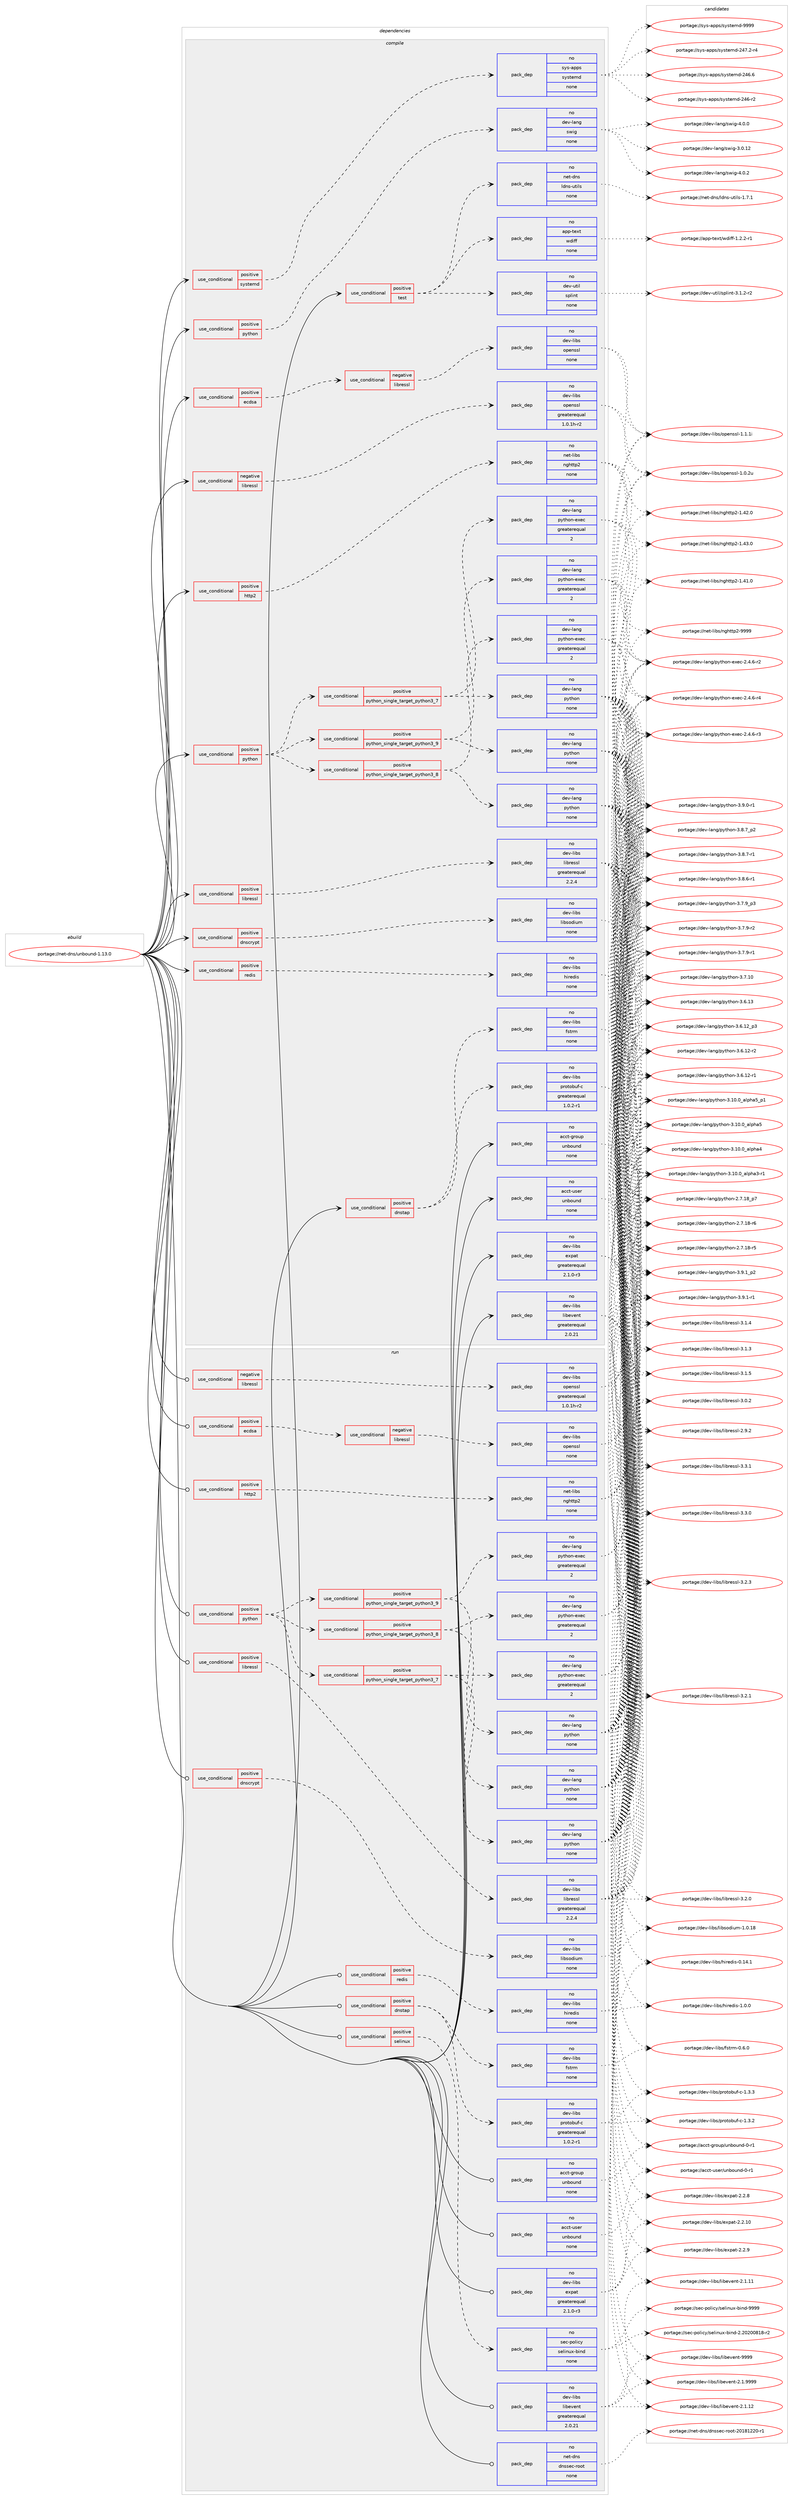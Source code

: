 digraph prolog {

# *************
# Graph options
# *************

newrank=true;
concentrate=true;
compound=true;
graph [rankdir=LR,fontname=Helvetica,fontsize=10,ranksep=1.5];#, ranksep=2.5, nodesep=0.2];
edge  [arrowhead=vee];
node  [fontname=Helvetica,fontsize=10];

# **********
# The ebuild
# **********

subgraph cluster_leftcol {
color=gray;
rank=same;
label=<<i>ebuild</i>>;
id [label="portage://net-dns/unbound-1.13.0", color=red, width=4, href="../net-dns/unbound-1.13.0.svg"];
}

# ****************
# The dependencies
# ****************

subgraph cluster_midcol {
color=gray;
label=<<i>dependencies</i>>;
subgraph cluster_compile {
fillcolor="#eeeeee";
style=filled;
label=<<i>compile</i>>;
subgraph cond4546 {
dependency15505 [label=<<TABLE BORDER="0" CELLBORDER="1" CELLSPACING="0" CELLPADDING="4"><TR><TD ROWSPAN="3" CELLPADDING="10">use_conditional</TD></TR><TR><TD>negative</TD></TR><TR><TD>libressl</TD></TR></TABLE>>, shape=none, color=red];
subgraph pack10806 {
dependency15506 [label=<<TABLE BORDER="0" CELLBORDER="1" CELLSPACING="0" CELLPADDING="4" WIDTH="220"><TR><TD ROWSPAN="6" CELLPADDING="30">pack_dep</TD></TR><TR><TD WIDTH="110">no</TD></TR><TR><TD>dev-libs</TD></TR><TR><TD>openssl</TD></TR><TR><TD>greaterequal</TD></TR><TR><TD>1.0.1h-r2</TD></TR></TABLE>>, shape=none, color=blue];
}
dependency15505:e -> dependency15506:w [weight=20,style="dashed",arrowhead="vee"];
}
id:e -> dependency15505:w [weight=20,style="solid",arrowhead="vee"];
subgraph cond4547 {
dependency15507 [label=<<TABLE BORDER="0" CELLBORDER="1" CELLSPACING="0" CELLPADDING="4"><TR><TD ROWSPAN="3" CELLPADDING="10">use_conditional</TD></TR><TR><TD>positive</TD></TR><TR><TD>dnscrypt</TD></TR></TABLE>>, shape=none, color=red];
subgraph pack10807 {
dependency15508 [label=<<TABLE BORDER="0" CELLBORDER="1" CELLSPACING="0" CELLPADDING="4" WIDTH="220"><TR><TD ROWSPAN="6" CELLPADDING="30">pack_dep</TD></TR><TR><TD WIDTH="110">no</TD></TR><TR><TD>dev-libs</TD></TR><TR><TD>libsodium</TD></TR><TR><TD>none</TD></TR><TR><TD></TD></TR></TABLE>>, shape=none, color=blue];
}
dependency15507:e -> dependency15508:w [weight=20,style="dashed",arrowhead="vee"];
}
id:e -> dependency15507:w [weight=20,style="solid",arrowhead="vee"];
subgraph cond4548 {
dependency15509 [label=<<TABLE BORDER="0" CELLBORDER="1" CELLSPACING="0" CELLPADDING="4"><TR><TD ROWSPAN="3" CELLPADDING="10">use_conditional</TD></TR><TR><TD>positive</TD></TR><TR><TD>dnstap</TD></TR></TABLE>>, shape=none, color=red];
subgraph pack10808 {
dependency15510 [label=<<TABLE BORDER="0" CELLBORDER="1" CELLSPACING="0" CELLPADDING="4" WIDTH="220"><TR><TD ROWSPAN="6" CELLPADDING="30">pack_dep</TD></TR><TR><TD WIDTH="110">no</TD></TR><TR><TD>dev-libs</TD></TR><TR><TD>fstrm</TD></TR><TR><TD>none</TD></TR><TR><TD></TD></TR></TABLE>>, shape=none, color=blue];
}
dependency15509:e -> dependency15510:w [weight=20,style="dashed",arrowhead="vee"];
subgraph pack10809 {
dependency15511 [label=<<TABLE BORDER="0" CELLBORDER="1" CELLSPACING="0" CELLPADDING="4" WIDTH="220"><TR><TD ROWSPAN="6" CELLPADDING="30">pack_dep</TD></TR><TR><TD WIDTH="110">no</TD></TR><TR><TD>dev-libs</TD></TR><TR><TD>protobuf-c</TD></TR><TR><TD>greaterequal</TD></TR><TR><TD>1.0.2-r1</TD></TR></TABLE>>, shape=none, color=blue];
}
dependency15509:e -> dependency15511:w [weight=20,style="dashed",arrowhead="vee"];
}
id:e -> dependency15509:w [weight=20,style="solid",arrowhead="vee"];
subgraph cond4549 {
dependency15512 [label=<<TABLE BORDER="0" CELLBORDER="1" CELLSPACING="0" CELLPADDING="4"><TR><TD ROWSPAN="3" CELLPADDING="10">use_conditional</TD></TR><TR><TD>positive</TD></TR><TR><TD>ecdsa</TD></TR></TABLE>>, shape=none, color=red];
subgraph cond4550 {
dependency15513 [label=<<TABLE BORDER="0" CELLBORDER="1" CELLSPACING="0" CELLPADDING="4"><TR><TD ROWSPAN="3" CELLPADDING="10">use_conditional</TD></TR><TR><TD>negative</TD></TR><TR><TD>libressl</TD></TR></TABLE>>, shape=none, color=red];
subgraph pack10810 {
dependency15514 [label=<<TABLE BORDER="0" CELLBORDER="1" CELLSPACING="0" CELLPADDING="4" WIDTH="220"><TR><TD ROWSPAN="6" CELLPADDING="30">pack_dep</TD></TR><TR><TD WIDTH="110">no</TD></TR><TR><TD>dev-libs</TD></TR><TR><TD>openssl</TD></TR><TR><TD>none</TD></TR><TR><TD></TD></TR></TABLE>>, shape=none, color=blue];
}
dependency15513:e -> dependency15514:w [weight=20,style="dashed",arrowhead="vee"];
}
dependency15512:e -> dependency15513:w [weight=20,style="dashed",arrowhead="vee"];
}
id:e -> dependency15512:w [weight=20,style="solid",arrowhead="vee"];
subgraph cond4551 {
dependency15515 [label=<<TABLE BORDER="0" CELLBORDER="1" CELLSPACING="0" CELLPADDING="4"><TR><TD ROWSPAN="3" CELLPADDING="10">use_conditional</TD></TR><TR><TD>positive</TD></TR><TR><TD>http2</TD></TR></TABLE>>, shape=none, color=red];
subgraph pack10811 {
dependency15516 [label=<<TABLE BORDER="0" CELLBORDER="1" CELLSPACING="0" CELLPADDING="4" WIDTH="220"><TR><TD ROWSPAN="6" CELLPADDING="30">pack_dep</TD></TR><TR><TD WIDTH="110">no</TD></TR><TR><TD>net-libs</TD></TR><TR><TD>nghttp2</TD></TR><TR><TD>none</TD></TR><TR><TD></TD></TR></TABLE>>, shape=none, color=blue];
}
dependency15515:e -> dependency15516:w [weight=20,style="dashed",arrowhead="vee"];
}
id:e -> dependency15515:w [weight=20,style="solid",arrowhead="vee"];
subgraph cond4552 {
dependency15517 [label=<<TABLE BORDER="0" CELLBORDER="1" CELLSPACING="0" CELLPADDING="4"><TR><TD ROWSPAN="3" CELLPADDING="10">use_conditional</TD></TR><TR><TD>positive</TD></TR><TR><TD>libressl</TD></TR></TABLE>>, shape=none, color=red];
subgraph pack10812 {
dependency15518 [label=<<TABLE BORDER="0" CELLBORDER="1" CELLSPACING="0" CELLPADDING="4" WIDTH="220"><TR><TD ROWSPAN="6" CELLPADDING="30">pack_dep</TD></TR><TR><TD WIDTH="110">no</TD></TR><TR><TD>dev-libs</TD></TR><TR><TD>libressl</TD></TR><TR><TD>greaterequal</TD></TR><TR><TD>2.2.4</TD></TR></TABLE>>, shape=none, color=blue];
}
dependency15517:e -> dependency15518:w [weight=20,style="dashed",arrowhead="vee"];
}
id:e -> dependency15517:w [weight=20,style="solid",arrowhead="vee"];
subgraph cond4553 {
dependency15519 [label=<<TABLE BORDER="0" CELLBORDER="1" CELLSPACING="0" CELLPADDING="4"><TR><TD ROWSPAN="3" CELLPADDING="10">use_conditional</TD></TR><TR><TD>positive</TD></TR><TR><TD>python</TD></TR></TABLE>>, shape=none, color=red];
subgraph cond4554 {
dependency15520 [label=<<TABLE BORDER="0" CELLBORDER="1" CELLSPACING="0" CELLPADDING="4"><TR><TD ROWSPAN="3" CELLPADDING="10">use_conditional</TD></TR><TR><TD>positive</TD></TR><TR><TD>python_single_target_python3_7</TD></TR></TABLE>>, shape=none, color=red];
subgraph pack10813 {
dependency15521 [label=<<TABLE BORDER="0" CELLBORDER="1" CELLSPACING="0" CELLPADDING="4" WIDTH="220"><TR><TD ROWSPAN="6" CELLPADDING="30">pack_dep</TD></TR><TR><TD WIDTH="110">no</TD></TR><TR><TD>dev-lang</TD></TR><TR><TD>python</TD></TR><TR><TD>none</TD></TR><TR><TD></TD></TR></TABLE>>, shape=none, color=blue];
}
dependency15520:e -> dependency15521:w [weight=20,style="dashed",arrowhead="vee"];
subgraph pack10814 {
dependency15522 [label=<<TABLE BORDER="0" CELLBORDER="1" CELLSPACING="0" CELLPADDING="4" WIDTH="220"><TR><TD ROWSPAN="6" CELLPADDING="30">pack_dep</TD></TR><TR><TD WIDTH="110">no</TD></TR><TR><TD>dev-lang</TD></TR><TR><TD>python-exec</TD></TR><TR><TD>greaterequal</TD></TR><TR><TD>2</TD></TR></TABLE>>, shape=none, color=blue];
}
dependency15520:e -> dependency15522:w [weight=20,style="dashed",arrowhead="vee"];
}
dependency15519:e -> dependency15520:w [weight=20,style="dashed",arrowhead="vee"];
subgraph cond4555 {
dependency15523 [label=<<TABLE BORDER="0" CELLBORDER="1" CELLSPACING="0" CELLPADDING="4"><TR><TD ROWSPAN="3" CELLPADDING="10">use_conditional</TD></TR><TR><TD>positive</TD></TR><TR><TD>python_single_target_python3_8</TD></TR></TABLE>>, shape=none, color=red];
subgraph pack10815 {
dependency15524 [label=<<TABLE BORDER="0" CELLBORDER="1" CELLSPACING="0" CELLPADDING="4" WIDTH="220"><TR><TD ROWSPAN="6" CELLPADDING="30">pack_dep</TD></TR><TR><TD WIDTH="110">no</TD></TR><TR><TD>dev-lang</TD></TR><TR><TD>python</TD></TR><TR><TD>none</TD></TR><TR><TD></TD></TR></TABLE>>, shape=none, color=blue];
}
dependency15523:e -> dependency15524:w [weight=20,style="dashed",arrowhead="vee"];
subgraph pack10816 {
dependency15525 [label=<<TABLE BORDER="0" CELLBORDER="1" CELLSPACING="0" CELLPADDING="4" WIDTH="220"><TR><TD ROWSPAN="6" CELLPADDING="30">pack_dep</TD></TR><TR><TD WIDTH="110">no</TD></TR><TR><TD>dev-lang</TD></TR><TR><TD>python-exec</TD></TR><TR><TD>greaterequal</TD></TR><TR><TD>2</TD></TR></TABLE>>, shape=none, color=blue];
}
dependency15523:e -> dependency15525:w [weight=20,style="dashed",arrowhead="vee"];
}
dependency15519:e -> dependency15523:w [weight=20,style="dashed",arrowhead="vee"];
subgraph cond4556 {
dependency15526 [label=<<TABLE BORDER="0" CELLBORDER="1" CELLSPACING="0" CELLPADDING="4"><TR><TD ROWSPAN="3" CELLPADDING="10">use_conditional</TD></TR><TR><TD>positive</TD></TR><TR><TD>python_single_target_python3_9</TD></TR></TABLE>>, shape=none, color=red];
subgraph pack10817 {
dependency15527 [label=<<TABLE BORDER="0" CELLBORDER="1" CELLSPACING="0" CELLPADDING="4" WIDTH="220"><TR><TD ROWSPAN="6" CELLPADDING="30">pack_dep</TD></TR><TR><TD WIDTH="110">no</TD></TR><TR><TD>dev-lang</TD></TR><TR><TD>python</TD></TR><TR><TD>none</TD></TR><TR><TD></TD></TR></TABLE>>, shape=none, color=blue];
}
dependency15526:e -> dependency15527:w [weight=20,style="dashed",arrowhead="vee"];
subgraph pack10818 {
dependency15528 [label=<<TABLE BORDER="0" CELLBORDER="1" CELLSPACING="0" CELLPADDING="4" WIDTH="220"><TR><TD ROWSPAN="6" CELLPADDING="30">pack_dep</TD></TR><TR><TD WIDTH="110">no</TD></TR><TR><TD>dev-lang</TD></TR><TR><TD>python-exec</TD></TR><TR><TD>greaterequal</TD></TR><TR><TD>2</TD></TR></TABLE>>, shape=none, color=blue];
}
dependency15526:e -> dependency15528:w [weight=20,style="dashed",arrowhead="vee"];
}
dependency15519:e -> dependency15526:w [weight=20,style="dashed",arrowhead="vee"];
}
id:e -> dependency15519:w [weight=20,style="solid",arrowhead="vee"];
subgraph cond4557 {
dependency15529 [label=<<TABLE BORDER="0" CELLBORDER="1" CELLSPACING="0" CELLPADDING="4"><TR><TD ROWSPAN="3" CELLPADDING="10">use_conditional</TD></TR><TR><TD>positive</TD></TR><TR><TD>python</TD></TR></TABLE>>, shape=none, color=red];
subgraph pack10819 {
dependency15530 [label=<<TABLE BORDER="0" CELLBORDER="1" CELLSPACING="0" CELLPADDING="4" WIDTH="220"><TR><TD ROWSPAN="6" CELLPADDING="30">pack_dep</TD></TR><TR><TD WIDTH="110">no</TD></TR><TR><TD>dev-lang</TD></TR><TR><TD>swig</TD></TR><TR><TD>none</TD></TR><TR><TD></TD></TR></TABLE>>, shape=none, color=blue];
}
dependency15529:e -> dependency15530:w [weight=20,style="dashed",arrowhead="vee"];
}
id:e -> dependency15529:w [weight=20,style="solid",arrowhead="vee"];
subgraph cond4558 {
dependency15531 [label=<<TABLE BORDER="0" CELLBORDER="1" CELLSPACING="0" CELLPADDING="4"><TR><TD ROWSPAN="3" CELLPADDING="10">use_conditional</TD></TR><TR><TD>positive</TD></TR><TR><TD>redis</TD></TR></TABLE>>, shape=none, color=red];
subgraph pack10820 {
dependency15532 [label=<<TABLE BORDER="0" CELLBORDER="1" CELLSPACING="0" CELLPADDING="4" WIDTH="220"><TR><TD ROWSPAN="6" CELLPADDING="30">pack_dep</TD></TR><TR><TD WIDTH="110">no</TD></TR><TR><TD>dev-libs</TD></TR><TR><TD>hiredis</TD></TR><TR><TD>none</TD></TR><TR><TD></TD></TR></TABLE>>, shape=none, color=blue];
}
dependency15531:e -> dependency15532:w [weight=20,style="dashed",arrowhead="vee"];
}
id:e -> dependency15531:w [weight=20,style="solid",arrowhead="vee"];
subgraph cond4559 {
dependency15533 [label=<<TABLE BORDER="0" CELLBORDER="1" CELLSPACING="0" CELLPADDING="4"><TR><TD ROWSPAN="3" CELLPADDING="10">use_conditional</TD></TR><TR><TD>positive</TD></TR><TR><TD>systemd</TD></TR></TABLE>>, shape=none, color=red];
subgraph pack10821 {
dependency15534 [label=<<TABLE BORDER="0" CELLBORDER="1" CELLSPACING="0" CELLPADDING="4" WIDTH="220"><TR><TD ROWSPAN="6" CELLPADDING="30">pack_dep</TD></TR><TR><TD WIDTH="110">no</TD></TR><TR><TD>sys-apps</TD></TR><TR><TD>systemd</TD></TR><TR><TD>none</TD></TR><TR><TD></TD></TR></TABLE>>, shape=none, color=blue];
}
dependency15533:e -> dependency15534:w [weight=20,style="dashed",arrowhead="vee"];
}
id:e -> dependency15533:w [weight=20,style="solid",arrowhead="vee"];
subgraph cond4560 {
dependency15535 [label=<<TABLE BORDER="0" CELLBORDER="1" CELLSPACING="0" CELLPADDING="4"><TR><TD ROWSPAN="3" CELLPADDING="10">use_conditional</TD></TR><TR><TD>positive</TD></TR><TR><TD>test</TD></TR></TABLE>>, shape=none, color=red];
subgraph pack10822 {
dependency15536 [label=<<TABLE BORDER="0" CELLBORDER="1" CELLSPACING="0" CELLPADDING="4" WIDTH="220"><TR><TD ROWSPAN="6" CELLPADDING="30">pack_dep</TD></TR><TR><TD WIDTH="110">no</TD></TR><TR><TD>net-dns</TD></TR><TR><TD>ldns-utils</TD></TR><TR><TD>none</TD></TR><TR><TD></TD></TR></TABLE>>, shape=none, color=blue];
}
dependency15535:e -> dependency15536:w [weight=20,style="dashed",arrowhead="vee"];
subgraph pack10823 {
dependency15537 [label=<<TABLE BORDER="0" CELLBORDER="1" CELLSPACING="0" CELLPADDING="4" WIDTH="220"><TR><TD ROWSPAN="6" CELLPADDING="30">pack_dep</TD></TR><TR><TD WIDTH="110">no</TD></TR><TR><TD>dev-util</TD></TR><TR><TD>splint</TD></TR><TR><TD>none</TD></TR><TR><TD></TD></TR></TABLE>>, shape=none, color=blue];
}
dependency15535:e -> dependency15537:w [weight=20,style="dashed",arrowhead="vee"];
subgraph pack10824 {
dependency15538 [label=<<TABLE BORDER="0" CELLBORDER="1" CELLSPACING="0" CELLPADDING="4" WIDTH="220"><TR><TD ROWSPAN="6" CELLPADDING="30">pack_dep</TD></TR><TR><TD WIDTH="110">no</TD></TR><TR><TD>app-text</TD></TR><TR><TD>wdiff</TD></TR><TR><TD>none</TD></TR><TR><TD></TD></TR></TABLE>>, shape=none, color=blue];
}
dependency15535:e -> dependency15538:w [weight=20,style="dashed",arrowhead="vee"];
}
id:e -> dependency15535:w [weight=20,style="solid",arrowhead="vee"];
subgraph pack10825 {
dependency15539 [label=<<TABLE BORDER="0" CELLBORDER="1" CELLSPACING="0" CELLPADDING="4" WIDTH="220"><TR><TD ROWSPAN="6" CELLPADDING="30">pack_dep</TD></TR><TR><TD WIDTH="110">no</TD></TR><TR><TD>acct-group</TD></TR><TR><TD>unbound</TD></TR><TR><TD>none</TD></TR><TR><TD></TD></TR></TABLE>>, shape=none, color=blue];
}
id:e -> dependency15539:w [weight=20,style="solid",arrowhead="vee"];
subgraph pack10826 {
dependency15540 [label=<<TABLE BORDER="0" CELLBORDER="1" CELLSPACING="0" CELLPADDING="4" WIDTH="220"><TR><TD ROWSPAN="6" CELLPADDING="30">pack_dep</TD></TR><TR><TD WIDTH="110">no</TD></TR><TR><TD>acct-user</TD></TR><TR><TD>unbound</TD></TR><TR><TD>none</TD></TR><TR><TD></TD></TR></TABLE>>, shape=none, color=blue];
}
id:e -> dependency15540:w [weight=20,style="solid",arrowhead="vee"];
subgraph pack10827 {
dependency15541 [label=<<TABLE BORDER="0" CELLBORDER="1" CELLSPACING="0" CELLPADDING="4" WIDTH="220"><TR><TD ROWSPAN="6" CELLPADDING="30">pack_dep</TD></TR><TR><TD WIDTH="110">no</TD></TR><TR><TD>dev-libs</TD></TR><TR><TD>expat</TD></TR><TR><TD>greaterequal</TD></TR><TR><TD>2.1.0-r3</TD></TR></TABLE>>, shape=none, color=blue];
}
id:e -> dependency15541:w [weight=20,style="solid",arrowhead="vee"];
subgraph pack10828 {
dependency15542 [label=<<TABLE BORDER="0" CELLBORDER="1" CELLSPACING="0" CELLPADDING="4" WIDTH="220"><TR><TD ROWSPAN="6" CELLPADDING="30">pack_dep</TD></TR><TR><TD WIDTH="110">no</TD></TR><TR><TD>dev-libs</TD></TR><TR><TD>libevent</TD></TR><TR><TD>greaterequal</TD></TR><TR><TD>2.0.21</TD></TR></TABLE>>, shape=none, color=blue];
}
id:e -> dependency15542:w [weight=20,style="solid",arrowhead="vee"];
}
subgraph cluster_compileandrun {
fillcolor="#eeeeee";
style=filled;
label=<<i>compile and run</i>>;
}
subgraph cluster_run {
fillcolor="#eeeeee";
style=filled;
label=<<i>run</i>>;
subgraph cond4561 {
dependency15543 [label=<<TABLE BORDER="0" CELLBORDER="1" CELLSPACING="0" CELLPADDING="4"><TR><TD ROWSPAN="3" CELLPADDING="10">use_conditional</TD></TR><TR><TD>negative</TD></TR><TR><TD>libressl</TD></TR></TABLE>>, shape=none, color=red];
subgraph pack10829 {
dependency15544 [label=<<TABLE BORDER="0" CELLBORDER="1" CELLSPACING="0" CELLPADDING="4" WIDTH="220"><TR><TD ROWSPAN="6" CELLPADDING="30">pack_dep</TD></TR><TR><TD WIDTH="110">no</TD></TR><TR><TD>dev-libs</TD></TR><TR><TD>openssl</TD></TR><TR><TD>greaterequal</TD></TR><TR><TD>1.0.1h-r2</TD></TR></TABLE>>, shape=none, color=blue];
}
dependency15543:e -> dependency15544:w [weight=20,style="dashed",arrowhead="vee"];
}
id:e -> dependency15543:w [weight=20,style="solid",arrowhead="odot"];
subgraph cond4562 {
dependency15545 [label=<<TABLE BORDER="0" CELLBORDER="1" CELLSPACING="0" CELLPADDING="4"><TR><TD ROWSPAN="3" CELLPADDING="10">use_conditional</TD></TR><TR><TD>positive</TD></TR><TR><TD>dnscrypt</TD></TR></TABLE>>, shape=none, color=red];
subgraph pack10830 {
dependency15546 [label=<<TABLE BORDER="0" CELLBORDER="1" CELLSPACING="0" CELLPADDING="4" WIDTH="220"><TR><TD ROWSPAN="6" CELLPADDING="30">pack_dep</TD></TR><TR><TD WIDTH="110">no</TD></TR><TR><TD>dev-libs</TD></TR><TR><TD>libsodium</TD></TR><TR><TD>none</TD></TR><TR><TD></TD></TR></TABLE>>, shape=none, color=blue];
}
dependency15545:e -> dependency15546:w [weight=20,style="dashed",arrowhead="vee"];
}
id:e -> dependency15545:w [weight=20,style="solid",arrowhead="odot"];
subgraph cond4563 {
dependency15547 [label=<<TABLE BORDER="0" CELLBORDER="1" CELLSPACING="0" CELLPADDING="4"><TR><TD ROWSPAN="3" CELLPADDING="10">use_conditional</TD></TR><TR><TD>positive</TD></TR><TR><TD>dnstap</TD></TR></TABLE>>, shape=none, color=red];
subgraph pack10831 {
dependency15548 [label=<<TABLE BORDER="0" CELLBORDER="1" CELLSPACING="0" CELLPADDING="4" WIDTH="220"><TR><TD ROWSPAN="6" CELLPADDING="30">pack_dep</TD></TR><TR><TD WIDTH="110">no</TD></TR><TR><TD>dev-libs</TD></TR><TR><TD>fstrm</TD></TR><TR><TD>none</TD></TR><TR><TD></TD></TR></TABLE>>, shape=none, color=blue];
}
dependency15547:e -> dependency15548:w [weight=20,style="dashed",arrowhead="vee"];
subgraph pack10832 {
dependency15549 [label=<<TABLE BORDER="0" CELLBORDER="1" CELLSPACING="0" CELLPADDING="4" WIDTH="220"><TR><TD ROWSPAN="6" CELLPADDING="30">pack_dep</TD></TR><TR><TD WIDTH="110">no</TD></TR><TR><TD>dev-libs</TD></TR><TR><TD>protobuf-c</TD></TR><TR><TD>greaterequal</TD></TR><TR><TD>1.0.2-r1</TD></TR></TABLE>>, shape=none, color=blue];
}
dependency15547:e -> dependency15549:w [weight=20,style="dashed",arrowhead="vee"];
}
id:e -> dependency15547:w [weight=20,style="solid",arrowhead="odot"];
subgraph cond4564 {
dependency15550 [label=<<TABLE BORDER="0" CELLBORDER="1" CELLSPACING="0" CELLPADDING="4"><TR><TD ROWSPAN="3" CELLPADDING="10">use_conditional</TD></TR><TR><TD>positive</TD></TR><TR><TD>ecdsa</TD></TR></TABLE>>, shape=none, color=red];
subgraph cond4565 {
dependency15551 [label=<<TABLE BORDER="0" CELLBORDER="1" CELLSPACING="0" CELLPADDING="4"><TR><TD ROWSPAN="3" CELLPADDING="10">use_conditional</TD></TR><TR><TD>negative</TD></TR><TR><TD>libressl</TD></TR></TABLE>>, shape=none, color=red];
subgraph pack10833 {
dependency15552 [label=<<TABLE BORDER="0" CELLBORDER="1" CELLSPACING="0" CELLPADDING="4" WIDTH="220"><TR><TD ROWSPAN="6" CELLPADDING="30">pack_dep</TD></TR><TR><TD WIDTH="110">no</TD></TR><TR><TD>dev-libs</TD></TR><TR><TD>openssl</TD></TR><TR><TD>none</TD></TR><TR><TD></TD></TR></TABLE>>, shape=none, color=blue];
}
dependency15551:e -> dependency15552:w [weight=20,style="dashed",arrowhead="vee"];
}
dependency15550:e -> dependency15551:w [weight=20,style="dashed",arrowhead="vee"];
}
id:e -> dependency15550:w [weight=20,style="solid",arrowhead="odot"];
subgraph cond4566 {
dependency15553 [label=<<TABLE BORDER="0" CELLBORDER="1" CELLSPACING="0" CELLPADDING="4"><TR><TD ROWSPAN="3" CELLPADDING="10">use_conditional</TD></TR><TR><TD>positive</TD></TR><TR><TD>http2</TD></TR></TABLE>>, shape=none, color=red];
subgraph pack10834 {
dependency15554 [label=<<TABLE BORDER="0" CELLBORDER="1" CELLSPACING="0" CELLPADDING="4" WIDTH="220"><TR><TD ROWSPAN="6" CELLPADDING="30">pack_dep</TD></TR><TR><TD WIDTH="110">no</TD></TR><TR><TD>net-libs</TD></TR><TR><TD>nghttp2</TD></TR><TR><TD>none</TD></TR><TR><TD></TD></TR></TABLE>>, shape=none, color=blue];
}
dependency15553:e -> dependency15554:w [weight=20,style="dashed",arrowhead="vee"];
}
id:e -> dependency15553:w [weight=20,style="solid",arrowhead="odot"];
subgraph cond4567 {
dependency15555 [label=<<TABLE BORDER="0" CELLBORDER="1" CELLSPACING="0" CELLPADDING="4"><TR><TD ROWSPAN="3" CELLPADDING="10">use_conditional</TD></TR><TR><TD>positive</TD></TR><TR><TD>libressl</TD></TR></TABLE>>, shape=none, color=red];
subgraph pack10835 {
dependency15556 [label=<<TABLE BORDER="0" CELLBORDER="1" CELLSPACING="0" CELLPADDING="4" WIDTH="220"><TR><TD ROWSPAN="6" CELLPADDING="30">pack_dep</TD></TR><TR><TD WIDTH="110">no</TD></TR><TR><TD>dev-libs</TD></TR><TR><TD>libressl</TD></TR><TR><TD>greaterequal</TD></TR><TR><TD>2.2.4</TD></TR></TABLE>>, shape=none, color=blue];
}
dependency15555:e -> dependency15556:w [weight=20,style="dashed",arrowhead="vee"];
}
id:e -> dependency15555:w [weight=20,style="solid",arrowhead="odot"];
subgraph cond4568 {
dependency15557 [label=<<TABLE BORDER="0" CELLBORDER="1" CELLSPACING="0" CELLPADDING="4"><TR><TD ROWSPAN="3" CELLPADDING="10">use_conditional</TD></TR><TR><TD>positive</TD></TR><TR><TD>python</TD></TR></TABLE>>, shape=none, color=red];
subgraph cond4569 {
dependency15558 [label=<<TABLE BORDER="0" CELLBORDER="1" CELLSPACING="0" CELLPADDING="4"><TR><TD ROWSPAN="3" CELLPADDING="10">use_conditional</TD></TR><TR><TD>positive</TD></TR><TR><TD>python_single_target_python3_7</TD></TR></TABLE>>, shape=none, color=red];
subgraph pack10836 {
dependency15559 [label=<<TABLE BORDER="0" CELLBORDER="1" CELLSPACING="0" CELLPADDING="4" WIDTH="220"><TR><TD ROWSPAN="6" CELLPADDING="30">pack_dep</TD></TR><TR><TD WIDTH="110">no</TD></TR><TR><TD>dev-lang</TD></TR><TR><TD>python</TD></TR><TR><TD>none</TD></TR><TR><TD></TD></TR></TABLE>>, shape=none, color=blue];
}
dependency15558:e -> dependency15559:w [weight=20,style="dashed",arrowhead="vee"];
subgraph pack10837 {
dependency15560 [label=<<TABLE BORDER="0" CELLBORDER="1" CELLSPACING="0" CELLPADDING="4" WIDTH="220"><TR><TD ROWSPAN="6" CELLPADDING="30">pack_dep</TD></TR><TR><TD WIDTH="110">no</TD></TR><TR><TD>dev-lang</TD></TR><TR><TD>python-exec</TD></TR><TR><TD>greaterequal</TD></TR><TR><TD>2</TD></TR></TABLE>>, shape=none, color=blue];
}
dependency15558:e -> dependency15560:w [weight=20,style="dashed",arrowhead="vee"];
}
dependency15557:e -> dependency15558:w [weight=20,style="dashed",arrowhead="vee"];
subgraph cond4570 {
dependency15561 [label=<<TABLE BORDER="0" CELLBORDER="1" CELLSPACING="0" CELLPADDING="4"><TR><TD ROWSPAN="3" CELLPADDING="10">use_conditional</TD></TR><TR><TD>positive</TD></TR><TR><TD>python_single_target_python3_8</TD></TR></TABLE>>, shape=none, color=red];
subgraph pack10838 {
dependency15562 [label=<<TABLE BORDER="0" CELLBORDER="1" CELLSPACING="0" CELLPADDING="4" WIDTH="220"><TR><TD ROWSPAN="6" CELLPADDING="30">pack_dep</TD></TR><TR><TD WIDTH="110">no</TD></TR><TR><TD>dev-lang</TD></TR><TR><TD>python</TD></TR><TR><TD>none</TD></TR><TR><TD></TD></TR></TABLE>>, shape=none, color=blue];
}
dependency15561:e -> dependency15562:w [weight=20,style="dashed",arrowhead="vee"];
subgraph pack10839 {
dependency15563 [label=<<TABLE BORDER="0" CELLBORDER="1" CELLSPACING="0" CELLPADDING="4" WIDTH="220"><TR><TD ROWSPAN="6" CELLPADDING="30">pack_dep</TD></TR><TR><TD WIDTH="110">no</TD></TR><TR><TD>dev-lang</TD></TR><TR><TD>python-exec</TD></TR><TR><TD>greaterequal</TD></TR><TR><TD>2</TD></TR></TABLE>>, shape=none, color=blue];
}
dependency15561:e -> dependency15563:w [weight=20,style="dashed",arrowhead="vee"];
}
dependency15557:e -> dependency15561:w [weight=20,style="dashed",arrowhead="vee"];
subgraph cond4571 {
dependency15564 [label=<<TABLE BORDER="0" CELLBORDER="1" CELLSPACING="0" CELLPADDING="4"><TR><TD ROWSPAN="3" CELLPADDING="10">use_conditional</TD></TR><TR><TD>positive</TD></TR><TR><TD>python_single_target_python3_9</TD></TR></TABLE>>, shape=none, color=red];
subgraph pack10840 {
dependency15565 [label=<<TABLE BORDER="0" CELLBORDER="1" CELLSPACING="0" CELLPADDING="4" WIDTH="220"><TR><TD ROWSPAN="6" CELLPADDING="30">pack_dep</TD></TR><TR><TD WIDTH="110">no</TD></TR><TR><TD>dev-lang</TD></TR><TR><TD>python</TD></TR><TR><TD>none</TD></TR><TR><TD></TD></TR></TABLE>>, shape=none, color=blue];
}
dependency15564:e -> dependency15565:w [weight=20,style="dashed",arrowhead="vee"];
subgraph pack10841 {
dependency15566 [label=<<TABLE BORDER="0" CELLBORDER="1" CELLSPACING="0" CELLPADDING="4" WIDTH="220"><TR><TD ROWSPAN="6" CELLPADDING="30">pack_dep</TD></TR><TR><TD WIDTH="110">no</TD></TR><TR><TD>dev-lang</TD></TR><TR><TD>python-exec</TD></TR><TR><TD>greaterequal</TD></TR><TR><TD>2</TD></TR></TABLE>>, shape=none, color=blue];
}
dependency15564:e -> dependency15566:w [weight=20,style="dashed",arrowhead="vee"];
}
dependency15557:e -> dependency15564:w [weight=20,style="dashed",arrowhead="vee"];
}
id:e -> dependency15557:w [weight=20,style="solid",arrowhead="odot"];
subgraph cond4572 {
dependency15567 [label=<<TABLE BORDER="0" CELLBORDER="1" CELLSPACING="0" CELLPADDING="4"><TR><TD ROWSPAN="3" CELLPADDING="10">use_conditional</TD></TR><TR><TD>positive</TD></TR><TR><TD>redis</TD></TR></TABLE>>, shape=none, color=red];
subgraph pack10842 {
dependency15568 [label=<<TABLE BORDER="0" CELLBORDER="1" CELLSPACING="0" CELLPADDING="4" WIDTH="220"><TR><TD ROWSPAN="6" CELLPADDING="30">pack_dep</TD></TR><TR><TD WIDTH="110">no</TD></TR><TR><TD>dev-libs</TD></TR><TR><TD>hiredis</TD></TR><TR><TD>none</TD></TR><TR><TD></TD></TR></TABLE>>, shape=none, color=blue];
}
dependency15567:e -> dependency15568:w [weight=20,style="dashed",arrowhead="vee"];
}
id:e -> dependency15567:w [weight=20,style="solid",arrowhead="odot"];
subgraph cond4573 {
dependency15569 [label=<<TABLE BORDER="0" CELLBORDER="1" CELLSPACING="0" CELLPADDING="4"><TR><TD ROWSPAN="3" CELLPADDING="10">use_conditional</TD></TR><TR><TD>positive</TD></TR><TR><TD>selinux</TD></TR></TABLE>>, shape=none, color=red];
subgraph pack10843 {
dependency15570 [label=<<TABLE BORDER="0" CELLBORDER="1" CELLSPACING="0" CELLPADDING="4" WIDTH="220"><TR><TD ROWSPAN="6" CELLPADDING="30">pack_dep</TD></TR><TR><TD WIDTH="110">no</TD></TR><TR><TD>sec-policy</TD></TR><TR><TD>selinux-bind</TD></TR><TR><TD>none</TD></TR><TR><TD></TD></TR></TABLE>>, shape=none, color=blue];
}
dependency15569:e -> dependency15570:w [weight=20,style="dashed",arrowhead="vee"];
}
id:e -> dependency15569:w [weight=20,style="solid",arrowhead="odot"];
subgraph pack10844 {
dependency15571 [label=<<TABLE BORDER="0" CELLBORDER="1" CELLSPACING="0" CELLPADDING="4" WIDTH="220"><TR><TD ROWSPAN="6" CELLPADDING="30">pack_dep</TD></TR><TR><TD WIDTH="110">no</TD></TR><TR><TD>acct-group</TD></TR><TR><TD>unbound</TD></TR><TR><TD>none</TD></TR><TR><TD></TD></TR></TABLE>>, shape=none, color=blue];
}
id:e -> dependency15571:w [weight=20,style="solid",arrowhead="odot"];
subgraph pack10845 {
dependency15572 [label=<<TABLE BORDER="0" CELLBORDER="1" CELLSPACING="0" CELLPADDING="4" WIDTH="220"><TR><TD ROWSPAN="6" CELLPADDING="30">pack_dep</TD></TR><TR><TD WIDTH="110">no</TD></TR><TR><TD>acct-user</TD></TR><TR><TD>unbound</TD></TR><TR><TD>none</TD></TR><TR><TD></TD></TR></TABLE>>, shape=none, color=blue];
}
id:e -> dependency15572:w [weight=20,style="solid",arrowhead="odot"];
subgraph pack10846 {
dependency15573 [label=<<TABLE BORDER="0" CELLBORDER="1" CELLSPACING="0" CELLPADDING="4" WIDTH="220"><TR><TD ROWSPAN="6" CELLPADDING="30">pack_dep</TD></TR><TR><TD WIDTH="110">no</TD></TR><TR><TD>dev-libs</TD></TR><TR><TD>expat</TD></TR><TR><TD>greaterequal</TD></TR><TR><TD>2.1.0-r3</TD></TR></TABLE>>, shape=none, color=blue];
}
id:e -> dependency15573:w [weight=20,style="solid",arrowhead="odot"];
subgraph pack10847 {
dependency15574 [label=<<TABLE BORDER="0" CELLBORDER="1" CELLSPACING="0" CELLPADDING="4" WIDTH="220"><TR><TD ROWSPAN="6" CELLPADDING="30">pack_dep</TD></TR><TR><TD WIDTH="110">no</TD></TR><TR><TD>dev-libs</TD></TR><TR><TD>libevent</TD></TR><TR><TD>greaterequal</TD></TR><TR><TD>2.0.21</TD></TR></TABLE>>, shape=none, color=blue];
}
id:e -> dependency15574:w [weight=20,style="solid",arrowhead="odot"];
subgraph pack10848 {
dependency15575 [label=<<TABLE BORDER="0" CELLBORDER="1" CELLSPACING="0" CELLPADDING="4" WIDTH="220"><TR><TD ROWSPAN="6" CELLPADDING="30">pack_dep</TD></TR><TR><TD WIDTH="110">no</TD></TR><TR><TD>net-dns</TD></TR><TR><TD>dnssec-root</TD></TR><TR><TD>none</TD></TR><TR><TD></TD></TR></TABLE>>, shape=none, color=blue];
}
id:e -> dependency15575:w [weight=20,style="solid",arrowhead="odot"];
}
}

# **************
# The candidates
# **************

subgraph cluster_choices {
rank=same;
color=gray;
label=<<i>candidates</i>>;

subgraph choice10806 {
color=black;
nodesep=1;
choice100101118451081059811547111112101110115115108454946494649105 [label="portage://dev-libs/openssl-1.1.1i", color=red, width=4,href="../dev-libs/openssl-1.1.1i.svg"];
choice100101118451081059811547111112101110115115108454946484650117 [label="portage://dev-libs/openssl-1.0.2u", color=red, width=4,href="../dev-libs/openssl-1.0.2u.svg"];
dependency15506:e -> choice100101118451081059811547111112101110115115108454946494649105:w [style=dotted,weight="100"];
dependency15506:e -> choice100101118451081059811547111112101110115115108454946484650117:w [style=dotted,weight="100"];
}
subgraph choice10807 {
color=black;
nodesep=1;
choice1001011184510810598115471081059811511110010511710945494648464956 [label="portage://dev-libs/libsodium-1.0.18", color=red, width=4,href="../dev-libs/libsodium-1.0.18.svg"];
dependency15508:e -> choice1001011184510810598115471081059811511110010511710945494648464956:w [style=dotted,weight="100"];
}
subgraph choice10808 {
color=black;
nodesep=1;
choice100101118451081059811547102115116114109454846544648 [label="portage://dev-libs/fstrm-0.6.0", color=red, width=4,href="../dev-libs/fstrm-0.6.0.svg"];
dependency15510:e -> choice100101118451081059811547102115116114109454846544648:w [style=dotted,weight="100"];
}
subgraph choice10809 {
color=black;
nodesep=1;
choice100101118451081059811547112114111116111981171024599454946514651 [label="portage://dev-libs/protobuf-c-1.3.3", color=red, width=4,href="../dev-libs/protobuf-c-1.3.3.svg"];
choice100101118451081059811547112114111116111981171024599454946514650 [label="portage://dev-libs/protobuf-c-1.3.2", color=red, width=4,href="../dev-libs/protobuf-c-1.3.2.svg"];
dependency15511:e -> choice100101118451081059811547112114111116111981171024599454946514651:w [style=dotted,weight="100"];
dependency15511:e -> choice100101118451081059811547112114111116111981171024599454946514650:w [style=dotted,weight="100"];
}
subgraph choice10810 {
color=black;
nodesep=1;
choice100101118451081059811547111112101110115115108454946494649105 [label="portage://dev-libs/openssl-1.1.1i", color=red, width=4,href="../dev-libs/openssl-1.1.1i.svg"];
choice100101118451081059811547111112101110115115108454946484650117 [label="portage://dev-libs/openssl-1.0.2u", color=red, width=4,href="../dev-libs/openssl-1.0.2u.svg"];
dependency15514:e -> choice100101118451081059811547111112101110115115108454946494649105:w [style=dotted,weight="100"];
dependency15514:e -> choice100101118451081059811547111112101110115115108454946484650117:w [style=dotted,weight="100"];
}
subgraph choice10811 {
color=black;
nodesep=1;
choice110101116451081059811547110103104116116112504557575757 [label="portage://net-libs/nghttp2-9999", color=red, width=4,href="../net-libs/nghttp2-9999.svg"];
choice1101011164510810598115471101031041161161125045494652514648 [label="portage://net-libs/nghttp2-1.43.0", color=red, width=4,href="../net-libs/nghttp2-1.43.0.svg"];
choice1101011164510810598115471101031041161161125045494652504648 [label="portage://net-libs/nghttp2-1.42.0", color=red, width=4,href="../net-libs/nghttp2-1.42.0.svg"];
choice1101011164510810598115471101031041161161125045494652494648 [label="portage://net-libs/nghttp2-1.41.0", color=red, width=4,href="../net-libs/nghttp2-1.41.0.svg"];
dependency15516:e -> choice110101116451081059811547110103104116116112504557575757:w [style=dotted,weight="100"];
dependency15516:e -> choice1101011164510810598115471101031041161161125045494652514648:w [style=dotted,weight="100"];
dependency15516:e -> choice1101011164510810598115471101031041161161125045494652504648:w [style=dotted,weight="100"];
dependency15516:e -> choice1101011164510810598115471101031041161161125045494652494648:w [style=dotted,weight="100"];
}
subgraph choice10812 {
color=black;
nodesep=1;
choice10010111845108105981154710810598114101115115108455146514649 [label="portage://dev-libs/libressl-3.3.1", color=red, width=4,href="../dev-libs/libressl-3.3.1.svg"];
choice10010111845108105981154710810598114101115115108455146514648 [label="portage://dev-libs/libressl-3.3.0", color=red, width=4,href="../dev-libs/libressl-3.3.0.svg"];
choice10010111845108105981154710810598114101115115108455146504651 [label="portage://dev-libs/libressl-3.2.3", color=red, width=4,href="../dev-libs/libressl-3.2.3.svg"];
choice10010111845108105981154710810598114101115115108455146504649 [label="portage://dev-libs/libressl-3.2.1", color=red, width=4,href="../dev-libs/libressl-3.2.1.svg"];
choice10010111845108105981154710810598114101115115108455146504648 [label="portage://dev-libs/libressl-3.2.0", color=red, width=4,href="../dev-libs/libressl-3.2.0.svg"];
choice10010111845108105981154710810598114101115115108455146494653 [label="portage://dev-libs/libressl-3.1.5", color=red, width=4,href="../dev-libs/libressl-3.1.5.svg"];
choice10010111845108105981154710810598114101115115108455146494652 [label="portage://dev-libs/libressl-3.1.4", color=red, width=4,href="../dev-libs/libressl-3.1.4.svg"];
choice10010111845108105981154710810598114101115115108455146494651 [label="portage://dev-libs/libressl-3.1.3", color=red, width=4,href="../dev-libs/libressl-3.1.3.svg"];
choice10010111845108105981154710810598114101115115108455146484650 [label="portage://dev-libs/libressl-3.0.2", color=red, width=4,href="../dev-libs/libressl-3.0.2.svg"];
choice10010111845108105981154710810598114101115115108455046574650 [label="portage://dev-libs/libressl-2.9.2", color=red, width=4,href="../dev-libs/libressl-2.9.2.svg"];
dependency15518:e -> choice10010111845108105981154710810598114101115115108455146514649:w [style=dotted,weight="100"];
dependency15518:e -> choice10010111845108105981154710810598114101115115108455146514648:w [style=dotted,weight="100"];
dependency15518:e -> choice10010111845108105981154710810598114101115115108455146504651:w [style=dotted,weight="100"];
dependency15518:e -> choice10010111845108105981154710810598114101115115108455146504649:w [style=dotted,weight="100"];
dependency15518:e -> choice10010111845108105981154710810598114101115115108455146504648:w [style=dotted,weight="100"];
dependency15518:e -> choice10010111845108105981154710810598114101115115108455146494653:w [style=dotted,weight="100"];
dependency15518:e -> choice10010111845108105981154710810598114101115115108455146494652:w [style=dotted,weight="100"];
dependency15518:e -> choice10010111845108105981154710810598114101115115108455146494651:w [style=dotted,weight="100"];
dependency15518:e -> choice10010111845108105981154710810598114101115115108455146484650:w [style=dotted,weight="100"];
dependency15518:e -> choice10010111845108105981154710810598114101115115108455046574650:w [style=dotted,weight="100"];
}
subgraph choice10813 {
color=black;
nodesep=1;
choice1001011184510897110103471121211161041111104551465746499511250 [label="portage://dev-lang/python-3.9.1_p2", color=red, width=4,href="../dev-lang/python-3.9.1_p2.svg"];
choice1001011184510897110103471121211161041111104551465746494511449 [label="portage://dev-lang/python-3.9.1-r1", color=red, width=4,href="../dev-lang/python-3.9.1-r1.svg"];
choice1001011184510897110103471121211161041111104551465746484511449 [label="portage://dev-lang/python-3.9.0-r1", color=red, width=4,href="../dev-lang/python-3.9.0-r1.svg"];
choice1001011184510897110103471121211161041111104551465646559511250 [label="portage://dev-lang/python-3.8.7_p2", color=red, width=4,href="../dev-lang/python-3.8.7_p2.svg"];
choice1001011184510897110103471121211161041111104551465646554511449 [label="portage://dev-lang/python-3.8.7-r1", color=red, width=4,href="../dev-lang/python-3.8.7-r1.svg"];
choice1001011184510897110103471121211161041111104551465646544511449 [label="portage://dev-lang/python-3.8.6-r1", color=red, width=4,href="../dev-lang/python-3.8.6-r1.svg"];
choice1001011184510897110103471121211161041111104551465546579511251 [label="portage://dev-lang/python-3.7.9_p3", color=red, width=4,href="../dev-lang/python-3.7.9_p3.svg"];
choice1001011184510897110103471121211161041111104551465546574511450 [label="portage://dev-lang/python-3.7.9-r2", color=red, width=4,href="../dev-lang/python-3.7.9-r2.svg"];
choice1001011184510897110103471121211161041111104551465546574511449 [label="portage://dev-lang/python-3.7.9-r1", color=red, width=4,href="../dev-lang/python-3.7.9-r1.svg"];
choice10010111845108971101034711212111610411111045514655464948 [label="portage://dev-lang/python-3.7.10", color=red, width=4,href="../dev-lang/python-3.7.10.svg"];
choice10010111845108971101034711212111610411111045514654464951 [label="portage://dev-lang/python-3.6.13", color=red, width=4,href="../dev-lang/python-3.6.13.svg"];
choice100101118451089711010347112121116104111110455146544649509511251 [label="portage://dev-lang/python-3.6.12_p3", color=red, width=4,href="../dev-lang/python-3.6.12_p3.svg"];
choice100101118451089711010347112121116104111110455146544649504511450 [label="portage://dev-lang/python-3.6.12-r2", color=red, width=4,href="../dev-lang/python-3.6.12-r2.svg"];
choice100101118451089711010347112121116104111110455146544649504511449 [label="portage://dev-lang/python-3.6.12-r1", color=red, width=4,href="../dev-lang/python-3.6.12-r1.svg"];
choice10010111845108971101034711212111610411111045514649484648959710811210497539511249 [label="portage://dev-lang/python-3.10.0_alpha5_p1", color=red, width=4,href="../dev-lang/python-3.10.0_alpha5_p1.svg"];
choice1001011184510897110103471121211161041111104551464948464895971081121049753 [label="portage://dev-lang/python-3.10.0_alpha5", color=red, width=4,href="../dev-lang/python-3.10.0_alpha5.svg"];
choice1001011184510897110103471121211161041111104551464948464895971081121049752 [label="portage://dev-lang/python-3.10.0_alpha4", color=red, width=4,href="../dev-lang/python-3.10.0_alpha4.svg"];
choice10010111845108971101034711212111610411111045514649484648959710811210497514511449 [label="portage://dev-lang/python-3.10.0_alpha3-r1", color=red, width=4,href="../dev-lang/python-3.10.0_alpha3-r1.svg"];
choice100101118451089711010347112121116104111110455046554649569511255 [label="portage://dev-lang/python-2.7.18_p7", color=red, width=4,href="../dev-lang/python-2.7.18_p7.svg"];
choice100101118451089711010347112121116104111110455046554649564511454 [label="portage://dev-lang/python-2.7.18-r6", color=red, width=4,href="../dev-lang/python-2.7.18-r6.svg"];
choice100101118451089711010347112121116104111110455046554649564511453 [label="portage://dev-lang/python-2.7.18-r5", color=red, width=4,href="../dev-lang/python-2.7.18-r5.svg"];
dependency15521:e -> choice1001011184510897110103471121211161041111104551465746499511250:w [style=dotted,weight="100"];
dependency15521:e -> choice1001011184510897110103471121211161041111104551465746494511449:w [style=dotted,weight="100"];
dependency15521:e -> choice1001011184510897110103471121211161041111104551465746484511449:w [style=dotted,weight="100"];
dependency15521:e -> choice1001011184510897110103471121211161041111104551465646559511250:w [style=dotted,weight="100"];
dependency15521:e -> choice1001011184510897110103471121211161041111104551465646554511449:w [style=dotted,weight="100"];
dependency15521:e -> choice1001011184510897110103471121211161041111104551465646544511449:w [style=dotted,weight="100"];
dependency15521:e -> choice1001011184510897110103471121211161041111104551465546579511251:w [style=dotted,weight="100"];
dependency15521:e -> choice1001011184510897110103471121211161041111104551465546574511450:w [style=dotted,weight="100"];
dependency15521:e -> choice1001011184510897110103471121211161041111104551465546574511449:w [style=dotted,weight="100"];
dependency15521:e -> choice10010111845108971101034711212111610411111045514655464948:w [style=dotted,weight="100"];
dependency15521:e -> choice10010111845108971101034711212111610411111045514654464951:w [style=dotted,weight="100"];
dependency15521:e -> choice100101118451089711010347112121116104111110455146544649509511251:w [style=dotted,weight="100"];
dependency15521:e -> choice100101118451089711010347112121116104111110455146544649504511450:w [style=dotted,weight="100"];
dependency15521:e -> choice100101118451089711010347112121116104111110455146544649504511449:w [style=dotted,weight="100"];
dependency15521:e -> choice10010111845108971101034711212111610411111045514649484648959710811210497539511249:w [style=dotted,weight="100"];
dependency15521:e -> choice1001011184510897110103471121211161041111104551464948464895971081121049753:w [style=dotted,weight="100"];
dependency15521:e -> choice1001011184510897110103471121211161041111104551464948464895971081121049752:w [style=dotted,weight="100"];
dependency15521:e -> choice10010111845108971101034711212111610411111045514649484648959710811210497514511449:w [style=dotted,weight="100"];
dependency15521:e -> choice100101118451089711010347112121116104111110455046554649569511255:w [style=dotted,weight="100"];
dependency15521:e -> choice100101118451089711010347112121116104111110455046554649564511454:w [style=dotted,weight="100"];
dependency15521:e -> choice100101118451089711010347112121116104111110455046554649564511453:w [style=dotted,weight="100"];
}
subgraph choice10814 {
color=black;
nodesep=1;
choice10010111845108971101034711212111610411111045101120101994550465246544511452 [label="portage://dev-lang/python-exec-2.4.6-r4", color=red, width=4,href="../dev-lang/python-exec-2.4.6-r4.svg"];
choice10010111845108971101034711212111610411111045101120101994550465246544511451 [label="portage://dev-lang/python-exec-2.4.6-r3", color=red, width=4,href="../dev-lang/python-exec-2.4.6-r3.svg"];
choice10010111845108971101034711212111610411111045101120101994550465246544511450 [label="portage://dev-lang/python-exec-2.4.6-r2", color=red, width=4,href="../dev-lang/python-exec-2.4.6-r2.svg"];
dependency15522:e -> choice10010111845108971101034711212111610411111045101120101994550465246544511452:w [style=dotted,weight="100"];
dependency15522:e -> choice10010111845108971101034711212111610411111045101120101994550465246544511451:w [style=dotted,weight="100"];
dependency15522:e -> choice10010111845108971101034711212111610411111045101120101994550465246544511450:w [style=dotted,weight="100"];
}
subgraph choice10815 {
color=black;
nodesep=1;
choice1001011184510897110103471121211161041111104551465746499511250 [label="portage://dev-lang/python-3.9.1_p2", color=red, width=4,href="../dev-lang/python-3.9.1_p2.svg"];
choice1001011184510897110103471121211161041111104551465746494511449 [label="portage://dev-lang/python-3.9.1-r1", color=red, width=4,href="../dev-lang/python-3.9.1-r1.svg"];
choice1001011184510897110103471121211161041111104551465746484511449 [label="portage://dev-lang/python-3.9.0-r1", color=red, width=4,href="../dev-lang/python-3.9.0-r1.svg"];
choice1001011184510897110103471121211161041111104551465646559511250 [label="portage://dev-lang/python-3.8.7_p2", color=red, width=4,href="../dev-lang/python-3.8.7_p2.svg"];
choice1001011184510897110103471121211161041111104551465646554511449 [label="portage://dev-lang/python-3.8.7-r1", color=red, width=4,href="../dev-lang/python-3.8.7-r1.svg"];
choice1001011184510897110103471121211161041111104551465646544511449 [label="portage://dev-lang/python-3.8.6-r1", color=red, width=4,href="../dev-lang/python-3.8.6-r1.svg"];
choice1001011184510897110103471121211161041111104551465546579511251 [label="portage://dev-lang/python-3.7.9_p3", color=red, width=4,href="../dev-lang/python-3.7.9_p3.svg"];
choice1001011184510897110103471121211161041111104551465546574511450 [label="portage://dev-lang/python-3.7.9-r2", color=red, width=4,href="../dev-lang/python-3.7.9-r2.svg"];
choice1001011184510897110103471121211161041111104551465546574511449 [label="portage://dev-lang/python-3.7.9-r1", color=red, width=4,href="../dev-lang/python-3.7.9-r1.svg"];
choice10010111845108971101034711212111610411111045514655464948 [label="portage://dev-lang/python-3.7.10", color=red, width=4,href="../dev-lang/python-3.7.10.svg"];
choice10010111845108971101034711212111610411111045514654464951 [label="portage://dev-lang/python-3.6.13", color=red, width=4,href="../dev-lang/python-3.6.13.svg"];
choice100101118451089711010347112121116104111110455146544649509511251 [label="portage://dev-lang/python-3.6.12_p3", color=red, width=4,href="../dev-lang/python-3.6.12_p3.svg"];
choice100101118451089711010347112121116104111110455146544649504511450 [label="portage://dev-lang/python-3.6.12-r2", color=red, width=4,href="../dev-lang/python-3.6.12-r2.svg"];
choice100101118451089711010347112121116104111110455146544649504511449 [label="portage://dev-lang/python-3.6.12-r1", color=red, width=4,href="../dev-lang/python-3.6.12-r1.svg"];
choice10010111845108971101034711212111610411111045514649484648959710811210497539511249 [label="portage://dev-lang/python-3.10.0_alpha5_p1", color=red, width=4,href="../dev-lang/python-3.10.0_alpha5_p1.svg"];
choice1001011184510897110103471121211161041111104551464948464895971081121049753 [label="portage://dev-lang/python-3.10.0_alpha5", color=red, width=4,href="../dev-lang/python-3.10.0_alpha5.svg"];
choice1001011184510897110103471121211161041111104551464948464895971081121049752 [label="portage://dev-lang/python-3.10.0_alpha4", color=red, width=4,href="../dev-lang/python-3.10.0_alpha4.svg"];
choice10010111845108971101034711212111610411111045514649484648959710811210497514511449 [label="portage://dev-lang/python-3.10.0_alpha3-r1", color=red, width=4,href="../dev-lang/python-3.10.0_alpha3-r1.svg"];
choice100101118451089711010347112121116104111110455046554649569511255 [label="portage://dev-lang/python-2.7.18_p7", color=red, width=4,href="../dev-lang/python-2.7.18_p7.svg"];
choice100101118451089711010347112121116104111110455046554649564511454 [label="portage://dev-lang/python-2.7.18-r6", color=red, width=4,href="../dev-lang/python-2.7.18-r6.svg"];
choice100101118451089711010347112121116104111110455046554649564511453 [label="portage://dev-lang/python-2.7.18-r5", color=red, width=4,href="../dev-lang/python-2.7.18-r5.svg"];
dependency15524:e -> choice1001011184510897110103471121211161041111104551465746499511250:w [style=dotted,weight="100"];
dependency15524:e -> choice1001011184510897110103471121211161041111104551465746494511449:w [style=dotted,weight="100"];
dependency15524:e -> choice1001011184510897110103471121211161041111104551465746484511449:w [style=dotted,weight="100"];
dependency15524:e -> choice1001011184510897110103471121211161041111104551465646559511250:w [style=dotted,weight="100"];
dependency15524:e -> choice1001011184510897110103471121211161041111104551465646554511449:w [style=dotted,weight="100"];
dependency15524:e -> choice1001011184510897110103471121211161041111104551465646544511449:w [style=dotted,weight="100"];
dependency15524:e -> choice1001011184510897110103471121211161041111104551465546579511251:w [style=dotted,weight="100"];
dependency15524:e -> choice1001011184510897110103471121211161041111104551465546574511450:w [style=dotted,weight="100"];
dependency15524:e -> choice1001011184510897110103471121211161041111104551465546574511449:w [style=dotted,weight="100"];
dependency15524:e -> choice10010111845108971101034711212111610411111045514655464948:w [style=dotted,weight="100"];
dependency15524:e -> choice10010111845108971101034711212111610411111045514654464951:w [style=dotted,weight="100"];
dependency15524:e -> choice100101118451089711010347112121116104111110455146544649509511251:w [style=dotted,weight="100"];
dependency15524:e -> choice100101118451089711010347112121116104111110455146544649504511450:w [style=dotted,weight="100"];
dependency15524:e -> choice100101118451089711010347112121116104111110455146544649504511449:w [style=dotted,weight="100"];
dependency15524:e -> choice10010111845108971101034711212111610411111045514649484648959710811210497539511249:w [style=dotted,weight="100"];
dependency15524:e -> choice1001011184510897110103471121211161041111104551464948464895971081121049753:w [style=dotted,weight="100"];
dependency15524:e -> choice1001011184510897110103471121211161041111104551464948464895971081121049752:w [style=dotted,weight="100"];
dependency15524:e -> choice10010111845108971101034711212111610411111045514649484648959710811210497514511449:w [style=dotted,weight="100"];
dependency15524:e -> choice100101118451089711010347112121116104111110455046554649569511255:w [style=dotted,weight="100"];
dependency15524:e -> choice100101118451089711010347112121116104111110455046554649564511454:w [style=dotted,weight="100"];
dependency15524:e -> choice100101118451089711010347112121116104111110455046554649564511453:w [style=dotted,weight="100"];
}
subgraph choice10816 {
color=black;
nodesep=1;
choice10010111845108971101034711212111610411111045101120101994550465246544511452 [label="portage://dev-lang/python-exec-2.4.6-r4", color=red, width=4,href="../dev-lang/python-exec-2.4.6-r4.svg"];
choice10010111845108971101034711212111610411111045101120101994550465246544511451 [label="portage://dev-lang/python-exec-2.4.6-r3", color=red, width=4,href="../dev-lang/python-exec-2.4.6-r3.svg"];
choice10010111845108971101034711212111610411111045101120101994550465246544511450 [label="portage://dev-lang/python-exec-2.4.6-r2", color=red, width=4,href="../dev-lang/python-exec-2.4.6-r2.svg"];
dependency15525:e -> choice10010111845108971101034711212111610411111045101120101994550465246544511452:w [style=dotted,weight="100"];
dependency15525:e -> choice10010111845108971101034711212111610411111045101120101994550465246544511451:w [style=dotted,weight="100"];
dependency15525:e -> choice10010111845108971101034711212111610411111045101120101994550465246544511450:w [style=dotted,weight="100"];
}
subgraph choice10817 {
color=black;
nodesep=1;
choice1001011184510897110103471121211161041111104551465746499511250 [label="portage://dev-lang/python-3.9.1_p2", color=red, width=4,href="../dev-lang/python-3.9.1_p2.svg"];
choice1001011184510897110103471121211161041111104551465746494511449 [label="portage://dev-lang/python-3.9.1-r1", color=red, width=4,href="../dev-lang/python-3.9.1-r1.svg"];
choice1001011184510897110103471121211161041111104551465746484511449 [label="portage://dev-lang/python-3.9.0-r1", color=red, width=4,href="../dev-lang/python-3.9.0-r1.svg"];
choice1001011184510897110103471121211161041111104551465646559511250 [label="portage://dev-lang/python-3.8.7_p2", color=red, width=4,href="../dev-lang/python-3.8.7_p2.svg"];
choice1001011184510897110103471121211161041111104551465646554511449 [label="portage://dev-lang/python-3.8.7-r1", color=red, width=4,href="../dev-lang/python-3.8.7-r1.svg"];
choice1001011184510897110103471121211161041111104551465646544511449 [label="portage://dev-lang/python-3.8.6-r1", color=red, width=4,href="../dev-lang/python-3.8.6-r1.svg"];
choice1001011184510897110103471121211161041111104551465546579511251 [label="portage://dev-lang/python-3.7.9_p3", color=red, width=4,href="../dev-lang/python-3.7.9_p3.svg"];
choice1001011184510897110103471121211161041111104551465546574511450 [label="portage://dev-lang/python-3.7.9-r2", color=red, width=4,href="../dev-lang/python-3.7.9-r2.svg"];
choice1001011184510897110103471121211161041111104551465546574511449 [label="portage://dev-lang/python-3.7.9-r1", color=red, width=4,href="../dev-lang/python-3.7.9-r1.svg"];
choice10010111845108971101034711212111610411111045514655464948 [label="portage://dev-lang/python-3.7.10", color=red, width=4,href="../dev-lang/python-3.7.10.svg"];
choice10010111845108971101034711212111610411111045514654464951 [label="portage://dev-lang/python-3.6.13", color=red, width=4,href="../dev-lang/python-3.6.13.svg"];
choice100101118451089711010347112121116104111110455146544649509511251 [label="portage://dev-lang/python-3.6.12_p3", color=red, width=4,href="../dev-lang/python-3.6.12_p3.svg"];
choice100101118451089711010347112121116104111110455146544649504511450 [label="portage://dev-lang/python-3.6.12-r2", color=red, width=4,href="../dev-lang/python-3.6.12-r2.svg"];
choice100101118451089711010347112121116104111110455146544649504511449 [label="portage://dev-lang/python-3.6.12-r1", color=red, width=4,href="../dev-lang/python-3.6.12-r1.svg"];
choice10010111845108971101034711212111610411111045514649484648959710811210497539511249 [label="portage://dev-lang/python-3.10.0_alpha5_p1", color=red, width=4,href="../dev-lang/python-3.10.0_alpha5_p1.svg"];
choice1001011184510897110103471121211161041111104551464948464895971081121049753 [label="portage://dev-lang/python-3.10.0_alpha5", color=red, width=4,href="../dev-lang/python-3.10.0_alpha5.svg"];
choice1001011184510897110103471121211161041111104551464948464895971081121049752 [label="portage://dev-lang/python-3.10.0_alpha4", color=red, width=4,href="../dev-lang/python-3.10.0_alpha4.svg"];
choice10010111845108971101034711212111610411111045514649484648959710811210497514511449 [label="portage://dev-lang/python-3.10.0_alpha3-r1", color=red, width=4,href="../dev-lang/python-3.10.0_alpha3-r1.svg"];
choice100101118451089711010347112121116104111110455046554649569511255 [label="portage://dev-lang/python-2.7.18_p7", color=red, width=4,href="../dev-lang/python-2.7.18_p7.svg"];
choice100101118451089711010347112121116104111110455046554649564511454 [label="portage://dev-lang/python-2.7.18-r6", color=red, width=4,href="../dev-lang/python-2.7.18-r6.svg"];
choice100101118451089711010347112121116104111110455046554649564511453 [label="portage://dev-lang/python-2.7.18-r5", color=red, width=4,href="../dev-lang/python-2.7.18-r5.svg"];
dependency15527:e -> choice1001011184510897110103471121211161041111104551465746499511250:w [style=dotted,weight="100"];
dependency15527:e -> choice1001011184510897110103471121211161041111104551465746494511449:w [style=dotted,weight="100"];
dependency15527:e -> choice1001011184510897110103471121211161041111104551465746484511449:w [style=dotted,weight="100"];
dependency15527:e -> choice1001011184510897110103471121211161041111104551465646559511250:w [style=dotted,weight="100"];
dependency15527:e -> choice1001011184510897110103471121211161041111104551465646554511449:w [style=dotted,weight="100"];
dependency15527:e -> choice1001011184510897110103471121211161041111104551465646544511449:w [style=dotted,weight="100"];
dependency15527:e -> choice1001011184510897110103471121211161041111104551465546579511251:w [style=dotted,weight="100"];
dependency15527:e -> choice1001011184510897110103471121211161041111104551465546574511450:w [style=dotted,weight="100"];
dependency15527:e -> choice1001011184510897110103471121211161041111104551465546574511449:w [style=dotted,weight="100"];
dependency15527:e -> choice10010111845108971101034711212111610411111045514655464948:w [style=dotted,weight="100"];
dependency15527:e -> choice10010111845108971101034711212111610411111045514654464951:w [style=dotted,weight="100"];
dependency15527:e -> choice100101118451089711010347112121116104111110455146544649509511251:w [style=dotted,weight="100"];
dependency15527:e -> choice100101118451089711010347112121116104111110455146544649504511450:w [style=dotted,weight="100"];
dependency15527:e -> choice100101118451089711010347112121116104111110455146544649504511449:w [style=dotted,weight="100"];
dependency15527:e -> choice10010111845108971101034711212111610411111045514649484648959710811210497539511249:w [style=dotted,weight="100"];
dependency15527:e -> choice1001011184510897110103471121211161041111104551464948464895971081121049753:w [style=dotted,weight="100"];
dependency15527:e -> choice1001011184510897110103471121211161041111104551464948464895971081121049752:w [style=dotted,weight="100"];
dependency15527:e -> choice10010111845108971101034711212111610411111045514649484648959710811210497514511449:w [style=dotted,weight="100"];
dependency15527:e -> choice100101118451089711010347112121116104111110455046554649569511255:w [style=dotted,weight="100"];
dependency15527:e -> choice100101118451089711010347112121116104111110455046554649564511454:w [style=dotted,weight="100"];
dependency15527:e -> choice100101118451089711010347112121116104111110455046554649564511453:w [style=dotted,weight="100"];
}
subgraph choice10818 {
color=black;
nodesep=1;
choice10010111845108971101034711212111610411111045101120101994550465246544511452 [label="portage://dev-lang/python-exec-2.4.6-r4", color=red, width=4,href="../dev-lang/python-exec-2.4.6-r4.svg"];
choice10010111845108971101034711212111610411111045101120101994550465246544511451 [label="portage://dev-lang/python-exec-2.4.6-r3", color=red, width=4,href="../dev-lang/python-exec-2.4.6-r3.svg"];
choice10010111845108971101034711212111610411111045101120101994550465246544511450 [label="portage://dev-lang/python-exec-2.4.6-r2", color=red, width=4,href="../dev-lang/python-exec-2.4.6-r2.svg"];
dependency15528:e -> choice10010111845108971101034711212111610411111045101120101994550465246544511452:w [style=dotted,weight="100"];
dependency15528:e -> choice10010111845108971101034711212111610411111045101120101994550465246544511451:w [style=dotted,weight="100"];
dependency15528:e -> choice10010111845108971101034711212111610411111045101120101994550465246544511450:w [style=dotted,weight="100"];
}
subgraph choice10819 {
color=black;
nodesep=1;
choice100101118451089711010347115119105103455246484650 [label="portage://dev-lang/swig-4.0.2", color=red, width=4,href="../dev-lang/swig-4.0.2.svg"];
choice100101118451089711010347115119105103455246484648 [label="portage://dev-lang/swig-4.0.0", color=red, width=4,href="../dev-lang/swig-4.0.0.svg"];
choice10010111845108971101034711511910510345514648464950 [label="portage://dev-lang/swig-3.0.12", color=red, width=4,href="../dev-lang/swig-3.0.12.svg"];
dependency15530:e -> choice100101118451089711010347115119105103455246484650:w [style=dotted,weight="100"];
dependency15530:e -> choice100101118451089711010347115119105103455246484648:w [style=dotted,weight="100"];
dependency15530:e -> choice10010111845108971101034711511910510345514648464950:w [style=dotted,weight="100"];
}
subgraph choice10820 {
color=black;
nodesep=1;
choice100101118451081059811547104105114101100105115454946484648 [label="portage://dev-libs/hiredis-1.0.0", color=red, width=4,href="../dev-libs/hiredis-1.0.0.svg"];
choice10010111845108105981154710410511410110010511545484649524649 [label="portage://dev-libs/hiredis-0.14.1", color=red, width=4,href="../dev-libs/hiredis-0.14.1.svg"];
dependency15532:e -> choice100101118451081059811547104105114101100105115454946484648:w [style=dotted,weight="100"];
dependency15532:e -> choice10010111845108105981154710410511410110010511545484649524649:w [style=dotted,weight="100"];
}
subgraph choice10821 {
color=black;
nodesep=1;
choice1151211154597112112115471151211151161011091004557575757 [label="portage://sys-apps/systemd-9999", color=red, width=4,href="../sys-apps/systemd-9999.svg"];
choice1151211154597112112115471151211151161011091004550525546504511452 [label="portage://sys-apps/systemd-247.2-r4", color=red, width=4,href="../sys-apps/systemd-247.2-r4.svg"];
choice115121115459711211211547115121115116101109100455052544654 [label="portage://sys-apps/systemd-246.6", color=red, width=4,href="../sys-apps/systemd-246.6.svg"];
choice115121115459711211211547115121115116101109100455052544511450 [label="portage://sys-apps/systemd-246-r2", color=red, width=4,href="../sys-apps/systemd-246-r2.svg"];
dependency15534:e -> choice1151211154597112112115471151211151161011091004557575757:w [style=dotted,weight="100"];
dependency15534:e -> choice1151211154597112112115471151211151161011091004550525546504511452:w [style=dotted,weight="100"];
dependency15534:e -> choice115121115459711211211547115121115116101109100455052544654:w [style=dotted,weight="100"];
dependency15534:e -> choice115121115459711211211547115121115116101109100455052544511450:w [style=dotted,weight="100"];
}
subgraph choice10822 {
color=black;
nodesep=1;
choice110101116451001101154710810011011545117116105108115454946554649 [label="portage://net-dns/ldns-utils-1.7.1", color=red, width=4,href="../net-dns/ldns-utils-1.7.1.svg"];
dependency15536:e -> choice110101116451001101154710810011011545117116105108115454946554649:w [style=dotted,weight="100"];
}
subgraph choice10823 {
color=black;
nodesep=1;
choice10010111845117116105108471151121081051101164551464946504511450 [label="portage://dev-util/splint-3.1.2-r2", color=red, width=4,href="../dev-util/splint-3.1.2-r2.svg"];
dependency15537:e -> choice10010111845117116105108471151121081051101164551464946504511450:w [style=dotted,weight="100"];
}
subgraph choice10824 {
color=black;
nodesep=1;
choice9711211245116101120116471191001051021024549465046504511449 [label="portage://app-text/wdiff-1.2.2-r1", color=red, width=4,href="../app-text/wdiff-1.2.2-r1.svg"];
dependency15538:e -> choice9711211245116101120116471191001051021024549465046504511449:w [style=dotted,weight="100"];
}
subgraph choice10825 {
color=black;
nodesep=1;
choice97999911645103114111117112471171109811111711010045484511449 [label="portage://acct-group/unbound-0-r1", color=red, width=4,href="../acct-group/unbound-0-r1.svg"];
dependency15539:e -> choice97999911645103114111117112471171109811111711010045484511449:w [style=dotted,weight="100"];
}
subgraph choice10826 {
color=black;
nodesep=1;
choice97999911645117115101114471171109811111711010045484511449 [label="portage://acct-user/unbound-0-r1", color=red, width=4,href="../acct-user/unbound-0-r1.svg"];
dependency15540:e -> choice97999911645117115101114471171109811111711010045484511449:w [style=dotted,weight="100"];
}
subgraph choice10827 {
color=black;
nodesep=1;
choice10010111845108105981154710112011297116455046504657 [label="portage://dev-libs/expat-2.2.9", color=red, width=4,href="../dev-libs/expat-2.2.9.svg"];
choice10010111845108105981154710112011297116455046504656 [label="portage://dev-libs/expat-2.2.8", color=red, width=4,href="../dev-libs/expat-2.2.8.svg"];
choice1001011184510810598115471011201129711645504650464948 [label="portage://dev-libs/expat-2.2.10", color=red, width=4,href="../dev-libs/expat-2.2.10.svg"];
dependency15541:e -> choice10010111845108105981154710112011297116455046504657:w [style=dotted,weight="100"];
dependency15541:e -> choice10010111845108105981154710112011297116455046504656:w [style=dotted,weight="100"];
dependency15541:e -> choice1001011184510810598115471011201129711645504650464948:w [style=dotted,weight="100"];
}
subgraph choice10828 {
color=black;
nodesep=1;
choice100101118451081059811547108105981011181011101164557575757 [label="portage://dev-libs/libevent-9999", color=red, width=4,href="../dev-libs/libevent-9999.svg"];
choice10010111845108105981154710810598101118101110116455046494657575757 [label="portage://dev-libs/libevent-2.1.9999", color=red, width=4,href="../dev-libs/libevent-2.1.9999.svg"];
choice1001011184510810598115471081059810111810111011645504649464950 [label="portage://dev-libs/libevent-2.1.12", color=red, width=4,href="../dev-libs/libevent-2.1.12.svg"];
choice1001011184510810598115471081059810111810111011645504649464949 [label="portage://dev-libs/libevent-2.1.11", color=red, width=4,href="../dev-libs/libevent-2.1.11.svg"];
dependency15542:e -> choice100101118451081059811547108105981011181011101164557575757:w [style=dotted,weight="100"];
dependency15542:e -> choice10010111845108105981154710810598101118101110116455046494657575757:w [style=dotted,weight="100"];
dependency15542:e -> choice1001011184510810598115471081059810111810111011645504649464950:w [style=dotted,weight="100"];
dependency15542:e -> choice1001011184510810598115471081059810111810111011645504649464949:w [style=dotted,weight="100"];
}
subgraph choice10829 {
color=black;
nodesep=1;
choice100101118451081059811547111112101110115115108454946494649105 [label="portage://dev-libs/openssl-1.1.1i", color=red, width=4,href="../dev-libs/openssl-1.1.1i.svg"];
choice100101118451081059811547111112101110115115108454946484650117 [label="portage://dev-libs/openssl-1.0.2u", color=red, width=4,href="../dev-libs/openssl-1.0.2u.svg"];
dependency15544:e -> choice100101118451081059811547111112101110115115108454946494649105:w [style=dotted,weight="100"];
dependency15544:e -> choice100101118451081059811547111112101110115115108454946484650117:w [style=dotted,weight="100"];
}
subgraph choice10830 {
color=black;
nodesep=1;
choice1001011184510810598115471081059811511110010511710945494648464956 [label="portage://dev-libs/libsodium-1.0.18", color=red, width=4,href="../dev-libs/libsodium-1.0.18.svg"];
dependency15546:e -> choice1001011184510810598115471081059811511110010511710945494648464956:w [style=dotted,weight="100"];
}
subgraph choice10831 {
color=black;
nodesep=1;
choice100101118451081059811547102115116114109454846544648 [label="portage://dev-libs/fstrm-0.6.0", color=red, width=4,href="../dev-libs/fstrm-0.6.0.svg"];
dependency15548:e -> choice100101118451081059811547102115116114109454846544648:w [style=dotted,weight="100"];
}
subgraph choice10832 {
color=black;
nodesep=1;
choice100101118451081059811547112114111116111981171024599454946514651 [label="portage://dev-libs/protobuf-c-1.3.3", color=red, width=4,href="../dev-libs/protobuf-c-1.3.3.svg"];
choice100101118451081059811547112114111116111981171024599454946514650 [label="portage://dev-libs/protobuf-c-1.3.2", color=red, width=4,href="../dev-libs/protobuf-c-1.3.2.svg"];
dependency15549:e -> choice100101118451081059811547112114111116111981171024599454946514651:w [style=dotted,weight="100"];
dependency15549:e -> choice100101118451081059811547112114111116111981171024599454946514650:w [style=dotted,weight="100"];
}
subgraph choice10833 {
color=black;
nodesep=1;
choice100101118451081059811547111112101110115115108454946494649105 [label="portage://dev-libs/openssl-1.1.1i", color=red, width=4,href="../dev-libs/openssl-1.1.1i.svg"];
choice100101118451081059811547111112101110115115108454946484650117 [label="portage://dev-libs/openssl-1.0.2u", color=red, width=4,href="../dev-libs/openssl-1.0.2u.svg"];
dependency15552:e -> choice100101118451081059811547111112101110115115108454946494649105:w [style=dotted,weight="100"];
dependency15552:e -> choice100101118451081059811547111112101110115115108454946484650117:w [style=dotted,weight="100"];
}
subgraph choice10834 {
color=black;
nodesep=1;
choice110101116451081059811547110103104116116112504557575757 [label="portage://net-libs/nghttp2-9999", color=red, width=4,href="../net-libs/nghttp2-9999.svg"];
choice1101011164510810598115471101031041161161125045494652514648 [label="portage://net-libs/nghttp2-1.43.0", color=red, width=4,href="../net-libs/nghttp2-1.43.0.svg"];
choice1101011164510810598115471101031041161161125045494652504648 [label="portage://net-libs/nghttp2-1.42.0", color=red, width=4,href="../net-libs/nghttp2-1.42.0.svg"];
choice1101011164510810598115471101031041161161125045494652494648 [label="portage://net-libs/nghttp2-1.41.0", color=red, width=4,href="../net-libs/nghttp2-1.41.0.svg"];
dependency15554:e -> choice110101116451081059811547110103104116116112504557575757:w [style=dotted,weight="100"];
dependency15554:e -> choice1101011164510810598115471101031041161161125045494652514648:w [style=dotted,weight="100"];
dependency15554:e -> choice1101011164510810598115471101031041161161125045494652504648:w [style=dotted,weight="100"];
dependency15554:e -> choice1101011164510810598115471101031041161161125045494652494648:w [style=dotted,weight="100"];
}
subgraph choice10835 {
color=black;
nodesep=1;
choice10010111845108105981154710810598114101115115108455146514649 [label="portage://dev-libs/libressl-3.3.1", color=red, width=4,href="../dev-libs/libressl-3.3.1.svg"];
choice10010111845108105981154710810598114101115115108455146514648 [label="portage://dev-libs/libressl-3.3.0", color=red, width=4,href="../dev-libs/libressl-3.3.0.svg"];
choice10010111845108105981154710810598114101115115108455146504651 [label="portage://dev-libs/libressl-3.2.3", color=red, width=4,href="../dev-libs/libressl-3.2.3.svg"];
choice10010111845108105981154710810598114101115115108455146504649 [label="portage://dev-libs/libressl-3.2.1", color=red, width=4,href="../dev-libs/libressl-3.2.1.svg"];
choice10010111845108105981154710810598114101115115108455146504648 [label="portage://dev-libs/libressl-3.2.0", color=red, width=4,href="../dev-libs/libressl-3.2.0.svg"];
choice10010111845108105981154710810598114101115115108455146494653 [label="portage://dev-libs/libressl-3.1.5", color=red, width=4,href="../dev-libs/libressl-3.1.5.svg"];
choice10010111845108105981154710810598114101115115108455146494652 [label="portage://dev-libs/libressl-3.1.4", color=red, width=4,href="../dev-libs/libressl-3.1.4.svg"];
choice10010111845108105981154710810598114101115115108455146494651 [label="portage://dev-libs/libressl-3.1.3", color=red, width=4,href="../dev-libs/libressl-3.1.3.svg"];
choice10010111845108105981154710810598114101115115108455146484650 [label="portage://dev-libs/libressl-3.0.2", color=red, width=4,href="../dev-libs/libressl-3.0.2.svg"];
choice10010111845108105981154710810598114101115115108455046574650 [label="portage://dev-libs/libressl-2.9.2", color=red, width=4,href="../dev-libs/libressl-2.9.2.svg"];
dependency15556:e -> choice10010111845108105981154710810598114101115115108455146514649:w [style=dotted,weight="100"];
dependency15556:e -> choice10010111845108105981154710810598114101115115108455146514648:w [style=dotted,weight="100"];
dependency15556:e -> choice10010111845108105981154710810598114101115115108455146504651:w [style=dotted,weight="100"];
dependency15556:e -> choice10010111845108105981154710810598114101115115108455146504649:w [style=dotted,weight="100"];
dependency15556:e -> choice10010111845108105981154710810598114101115115108455146504648:w [style=dotted,weight="100"];
dependency15556:e -> choice10010111845108105981154710810598114101115115108455146494653:w [style=dotted,weight="100"];
dependency15556:e -> choice10010111845108105981154710810598114101115115108455146494652:w [style=dotted,weight="100"];
dependency15556:e -> choice10010111845108105981154710810598114101115115108455146494651:w [style=dotted,weight="100"];
dependency15556:e -> choice10010111845108105981154710810598114101115115108455146484650:w [style=dotted,weight="100"];
dependency15556:e -> choice10010111845108105981154710810598114101115115108455046574650:w [style=dotted,weight="100"];
}
subgraph choice10836 {
color=black;
nodesep=1;
choice1001011184510897110103471121211161041111104551465746499511250 [label="portage://dev-lang/python-3.9.1_p2", color=red, width=4,href="../dev-lang/python-3.9.1_p2.svg"];
choice1001011184510897110103471121211161041111104551465746494511449 [label="portage://dev-lang/python-3.9.1-r1", color=red, width=4,href="../dev-lang/python-3.9.1-r1.svg"];
choice1001011184510897110103471121211161041111104551465746484511449 [label="portage://dev-lang/python-3.9.0-r1", color=red, width=4,href="../dev-lang/python-3.9.0-r1.svg"];
choice1001011184510897110103471121211161041111104551465646559511250 [label="portage://dev-lang/python-3.8.7_p2", color=red, width=4,href="../dev-lang/python-3.8.7_p2.svg"];
choice1001011184510897110103471121211161041111104551465646554511449 [label="portage://dev-lang/python-3.8.7-r1", color=red, width=4,href="../dev-lang/python-3.8.7-r1.svg"];
choice1001011184510897110103471121211161041111104551465646544511449 [label="portage://dev-lang/python-3.8.6-r1", color=red, width=4,href="../dev-lang/python-3.8.6-r1.svg"];
choice1001011184510897110103471121211161041111104551465546579511251 [label="portage://dev-lang/python-3.7.9_p3", color=red, width=4,href="../dev-lang/python-3.7.9_p3.svg"];
choice1001011184510897110103471121211161041111104551465546574511450 [label="portage://dev-lang/python-3.7.9-r2", color=red, width=4,href="../dev-lang/python-3.7.9-r2.svg"];
choice1001011184510897110103471121211161041111104551465546574511449 [label="portage://dev-lang/python-3.7.9-r1", color=red, width=4,href="../dev-lang/python-3.7.9-r1.svg"];
choice10010111845108971101034711212111610411111045514655464948 [label="portage://dev-lang/python-3.7.10", color=red, width=4,href="../dev-lang/python-3.7.10.svg"];
choice10010111845108971101034711212111610411111045514654464951 [label="portage://dev-lang/python-3.6.13", color=red, width=4,href="../dev-lang/python-3.6.13.svg"];
choice100101118451089711010347112121116104111110455146544649509511251 [label="portage://dev-lang/python-3.6.12_p3", color=red, width=4,href="../dev-lang/python-3.6.12_p3.svg"];
choice100101118451089711010347112121116104111110455146544649504511450 [label="portage://dev-lang/python-3.6.12-r2", color=red, width=4,href="../dev-lang/python-3.6.12-r2.svg"];
choice100101118451089711010347112121116104111110455146544649504511449 [label="portage://dev-lang/python-3.6.12-r1", color=red, width=4,href="../dev-lang/python-3.6.12-r1.svg"];
choice10010111845108971101034711212111610411111045514649484648959710811210497539511249 [label="portage://dev-lang/python-3.10.0_alpha5_p1", color=red, width=4,href="../dev-lang/python-3.10.0_alpha5_p1.svg"];
choice1001011184510897110103471121211161041111104551464948464895971081121049753 [label="portage://dev-lang/python-3.10.0_alpha5", color=red, width=4,href="../dev-lang/python-3.10.0_alpha5.svg"];
choice1001011184510897110103471121211161041111104551464948464895971081121049752 [label="portage://dev-lang/python-3.10.0_alpha4", color=red, width=4,href="../dev-lang/python-3.10.0_alpha4.svg"];
choice10010111845108971101034711212111610411111045514649484648959710811210497514511449 [label="portage://dev-lang/python-3.10.0_alpha3-r1", color=red, width=4,href="../dev-lang/python-3.10.0_alpha3-r1.svg"];
choice100101118451089711010347112121116104111110455046554649569511255 [label="portage://dev-lang/python-2.7.18_p7", color=red, width=4,href="../dev-lang/python-2.7.18_p7.svg"];
choice100101118451089711010347112121116104111110455046554649564511454 [label="portage://dev-lang/python-2.7.18-r6", color=red, width=4,href="../dev-lang/python-2.7.18-r6.svg"];
choice100101118451089711010347112121116104111110455046554649564511453 [label="portage://dev-lang/python-2.7.18-r5", color=red, width=4,href="../dev-lang/python-2.7.18-r5.svg"];
dependency15559:e -> choice1001011184510897110103471121211161041111104551465746499511250:w [style=dotted,weight="100"];
dependency15559:e -> choice1001011184510897110103471121211161041111104551465746494511449:w [style=dotted,weight="100"];
dependency15559:e -> choice1001011184510897110103471121211161041111104551465746484511449:w [style=dotted,weight="100"];
dependency15559:e -> choice1001011184510897110103471121211161041111104551465646559511250:w [style=dotted,weight="100"];
dependency15559:e -> choice1001011184510897110103471121211161041111104551465646554511449:w [style=dotted,weight="100"];
dependency15559:e -> choice1001011184510897110103471121211161041111104551465646544511449:w [style=dotted,weight="100"];
dependency15559:e -> choice1001011184510897110103471121211161041111104551465546579511251:w [style=dotted,weight="100"];
dependency15559:e -> choice1001011184510897110103471121211161041111104551465546574511450:w [style=dotted,weight="100"];
dependency15559:e -> choice1001011184510897110103471121211161041111104551465546574511449:w [style=dotted,weight="100"];
dependency15559:e -> choice10010111845108971101034711212111610411111045514655464948:w [style=dotted,weight="100"];
dependency15559:e -> choice10010111845108971101034711212111610411111045514654464951:w [style=dotted,weight="100"];
dependency15559:e -> choice100101118451089711010347112121116104111110455146544649509511251:w [style=dotted,weight="100"];
dependency15559:e -> choice100101118451089711010347112121116104111110455146544649504511450:w [style=dotted,weight="100"];
dependency15559:e -> choice100101118451089711010347112121116104111110455146544649504511449:w [style=dotted,weight="100"];
dependency15559:e -> choice10010111845108971101034711212111610411111045514649484648959710811210497539511249:w [style=dotted,weight="100"];
dependency15559:e -> choice1001011184510897110103471121211161041111104551464948464895971081121049753:w [style=dotted,weight="100"];
dependency15559:e -> choice1001011184510897110103471121211161041111104551464948464895971081121049752:w [style=dotted,weight="100"];
dependency15559:e -> choice10010111845108971101034711212111610411111045514649484648959710811210497514511449:w [style=dotted,weight="100"];
dependency15559:e -> choice100101118451089711010347112121116104111110455046554649569511255:w [style=dotted,weight="100"];
dependency15559:e -> choice100101118451089711010347112121116104111110455046554649564511454:w [style=dotted,weight="100"];
dependency15559:e -> choice100101118451089711010347112121116104111110455046554649564511453:w [style=dotted,weight="100"];
}
subgraph choice10837 {
color=black;
nodesep=1;
choice10010111845108971101034711212111610411111045101120101994550465246544511452 [label="portage://dev-lang/python-exec-2.4.6-r4", color=red, width=4,href="../dev-lang/python-exec-2.4.6-r4.svg"];
choice10010111845108971101034711212111610411111045101120101994550465246544511451 [label="portage://dev-lang/python-exec-2.4.6-r3", color=red, width=4,href="../dev-lang/python-exec-2.4.6-r3.svg"];
choice10010111845108971101034711212111610411111045101120101994550465246544511450 [label="portage://dev-lang/python-exec-2.4.6-r2", color=red, width=4,href="../dev-lang/python-exec-2.4.6-r2.svg"];
dependency15560:e -> choice10010111845108971101034711212111610411111045101120101994550465246544511452:w [style=dotted,weight="100"];
dependency15560:e -> choice10010111845108971101034711212111610411111045101120101994550465246544511451:w [style=dotted,weight="100"];
dependency15560:e -> choice10010111845108971101034711212111610411111045101120101994550465246544511450:w [style=dotted,weight="100"];
}
subgraph choice10838 {
color=black;
nodesep=1;
choice1001011184510897110103471121211161041111104551465746499511250 [label="portage://dev-lang/python-3.9.1_p2", color=red, width=4,href="../dev-lang/python-3.9.1_p2.svg"];
choice1001011184510897110103471121211161041111104551465746494511449 [label="portage://dev-lang/python-3.9.1-r1", color=red, width=4,href="../dev-lang/python-3.9.1-r1.svg"];
choice1001011184510897110103471121211161041111104551465746484511449 [label="portage://dev-lang/python-3.9.0-r1", color=red, width=4,href="../dev-lang/python-3.9.0-r1.svg"];
choice1001011184510897110103471121211161041111104551465646559511250 [label="portage://dev-lang/python-3.8.7_p2", color=red, width=4,href="../dev-lang/python-3.8.7_p2.svg"];
choice1001011184510897110103471121211161041111104551465646554511449 [label="portage://dev-lang/python-3.8.7-r1", color=red, width=4,href="../dev-lang/python-3.8.7-r1.svg"];
choice1001011184510897110103471121211161041111104551465646544511449 [label="portage://dev-lang/python-3.8.6-r1", color=red, width=4,href="../dev-lang/python-3.8.6-r1.svg"];
choice1001011184510897110103471121211161041111104551465546579511251 [label="portage://dev-lang/python-3.7.9_p3", color=red, width=4,href="../dev-lang/python-3.7.9_p3.svg"];
choice1001011184510897110103471121211161041111104551465546574511450 [label="portage://dev-lang/python-3.7.9-r2", color=red, width=4,href="../dev-lang/python-3.7.9-r2.svg"];
choice1001011184510897110103471121211161041111104551465546574511449 [label="portage://dev-lang/python-3.7.9-r1", color=red, width=4,href="../dev-lang/python-3.7.9-r1.svg"];
choice10010111845108971101034711212111610411111045514655464948 [label="portage://dev-lang/python-3.7.10", color=red, width=4,href="../dev-lang/python-3.7.10.svg"];
choice10010111845108971101034711212111610411111045514654464951 [label="portage://dev-lang/python-3.6.13", color=red, width=4,href="../dev-lang/python-3.6.13.svg"];
choice100101118451089711010347112121116104111110455146544649509511251 [label="portage://dev-lang/python-3.6.12_p3", color=red, width=4,href="../dev-lang/python-3.6.12_p3.svg"];
choice100101118451089711010347112121116104111110455146544649504511450 [label="portage://dev-lang/python-3.6.12-r2", color=red, width=4,href="../dev-lang/python-3.6.12-r2.svg"];
choice100101118451089711010347112121116104111110455146544649504511449 [label="portage://dev-lang/python-3.6.12-r1", color=red, width=4,href="../dev-lang/python-3.6.12-r1.svg"];
choice10010111845108971101034711212111610411111045514649484648959710811210497539511249 [label="portage://dev-lang/python-3.10.0_alpha5_p1", color=red, width=4,href="../dev-lang/python-3.10.0_alpha5_p1.svg"];
choice1001011184510897110103471121211161041111104551464948464895971081121049753 [label="portage://dev-lang/python-3.10.0_alpha5", color=red, width=4,href="../dev-lang/python-3.10.0_alpha5.svg"];
choice1001011184510897110103471121211161041111104551464948464895971081121049752 [label="portage://dev-lang/python-3.10.0_alpha4", color=red, width=4,href="../dev-lang/python-3.10.0_alpha4.svg"];
choice10010111845108971101034711212111610411111045514649484648959710811210497514511449 [label="portage://dev-lang/python-3.10.0_alpha3-r1", color=red, width=4,href="../dev-lang/python-3.10.0_alpha3-r1.svg"];
choice100101118451089711010347112121116104111110455046554649569511255 [label="portage://dev-lang/python-2.7.18_p7", color=red, width=4,href="../dev-lang/python-2.7.18_p7.svg"];
choice100101118451089711010347112121116104111110455046554649564511454 [label="portage://dev-lang/python-2.7.18-r6", color=red, width=4,href="../dev-lang/python-2.7.18-r6.svg"];
choice100101118451089711010347112121116104111110455046554649564511453 [label="portage://dev-lang/python-2.7.18-r5", color=red, width=4,href="../dev-lang/python-2.7.18-r5.svg"];
dependency15562:e -> choice1001011184510897110103471121211161041111104551465746499511250:w [style=dotted,weight="100"];
dependency15562:e -> choice1001011184510897110103471121211161041111104551465746494511449:w [style=dotted,weight="100"];
dependency15562:e -> choice1001011184510897110103471121211161041111104551465746484511449:w [style=dotted,weight="100"];
dependency15562:e -> choice1001011184510897110103471121211161041111104551465646559511250:w [style=dotted,weight="100"];
dependency15562:e -> choice1001011184510897110103471121211161041111104551465646554511449:w [style=dotted,weight="100"];
dependency15562:e -> choice1001011184510897110103471121211161041111104551465646544511449:w [style=dotted,weight="100"];
dependency15562:e -> choice1001011184510897110103471121211161041111104551465546579511251:w [style=dotted,weight="100"];
dependency15562:e -> choice1001011184510897110103471121211161041111104551465546574511450:w [style=dotted,weight="100"];
dependency15562:e -> choice1001011184510897110103471121211161041111104551465546574511449:w [style=dotted,weight="100"];
dependency15562:e -> choice10010111845108971101034711212111610411111045514655464948:w [style=dotted,weight="100"];
dependency15562:e -> choice10010111845108971101034711212111610411111045514654464951:w [style=dotted,weight="100"];
dependency15562:e -> choice100101118451089711010347112121116104111110455146544649509511251:w [style=dotted,weight="100"];
dependency15562:e -> choice100101118451089711010347112121116104111110455146544649504511450:w [style=dotted,weight="100"];
dependency15562:e -> choice100101118451089711010347112121116104111110455146544649504511449:w [style=dotted,weight="100"];
dependency15562:e -> choice10010111845108971101034711212111610411111045514649484648959710811210497539511249:w [style=dotted,weight="100"];
dependency15562:e -> choice1001011184510897110103471121211161041111104551464948464895971081121049753:w [style=dotted,weight="100"];
dependency15562:e -> choice1001011184510897110103471121211161041111104551464948464895971081121049752:w [style=dotted,weight="100"];
dependency15562:e -> choice10010111845108971101034711212111610411111045514649484648959710811210497514511449:w [style=dotted,weight="100"];
dependency15562:e -> choice100101118451089711010347112121116104111110455046554649569511255:w [style=dotted,weight="100"];
dependency15562:e -> choice100101118451089711010347112121116104111110455046554649564511454:w [style=dotted,weight="100"];
dependency15562:e -> choice100101118451089711010347112121116104111110455046554649564511453:w [style=dotted,weight="100"];
}
subgraph choice10839 {
color=black;
nodesep=1;
choice10010111845108971101034711212111610411111045101120101994550465246544511452 [label="portage://dev-lang/python-exec-2.4.6-r4", color=red, width=4,href="../dev-lang/python-exec-2.4.6-r4.svg"];
choice10010111845108971101034711212111610411111045101120101994550465246544511451 [label="portage://dev-lang/python-exec-2.4.6-r3", color=red, width=4,href="../dev-lang/python-exec-2.4.6-r3.svg"];
choice10010111845108971101034711212111610411111045101120101994550465246544511450 [label="portage://dev-lang/python-exec-2.4.6-r2", color=red, width=4,href="../dev-lang/python-exec-2.4.6-r2.svg"];
dependency15563:e -> choice10010111845108971101034711212111610411111045101120101994550465246544511452:w [style=dotted,weight="100"];
dependency15563:e -> choice10010111845108971101034711212111610411111045101120101994550465246544511451:w [style=dotted,weight="100"];
dependency15563:e -> choice10010111845108971101034711212111610411111045101120101994550465246544511450:w [style=dotted,weight="100"];
}
subgraph choice10840 {
color=black;
nodesep=1;
choice1001011184510897110103471121211161041111104551465746499511250 [label="portage://dev-lang/python-3.9.1_p2", color=red, width=4,href="../dev-lang/python-3.9.1_p2.svg"];
choice1001011184510897110103471121211161041111104551465746494511449 [label="portage://dev-lang/python-3.9.1-r1", color=red, width=4,href="../dev-lang/python-3.9.1-r1.svg"];
choice1001011184510897110103471121211161041111104551465746484511449 [label="portage://dev-lang/python-3.9.0-r1", color=red, width=4,href="../dev-lang/python-3.9.0-r1.svg"];
choice1001011184510897110103471121211161041111104551465646559511250 [label="portage://dev-lang/python-3.8.7_p2", color=red, width=4,href="../dev-lang/python-3.8.7_p2.svg"];
choice1001011184510897110103471121211161041111104551465646554511449 [label="portage://dev-lang/python-3.8.7-r1", color=red, width=4,href="../dev-lang/python-3.8.7-r1.svg"];
choice1001011184510897110103471121211161041111104551465646544511449 [label="portage://dev-lang/python-3.8.6-r1", color=red, width=4,href="../dev-lang/python-3.8.6-r1.svg"];
choice1001011184510897110103471121211161041111104551465546579511251 [label="portage://dev-lang/python-3.7.9_p3", color=red, width=4,href="../dev-lang/python-3.7.9_p3.svg"];
choice1001011184510897110103471121211161041111104551465546574511450 [label="portage://dev-lang/python-3.7.9-r2", color=red, width=4,href="../dev-lang/python-3.7.9-r2.svg"];
choice1001011184510897110103471121211161041111104551465546574511449 [label="portage://dev-lang/python-3.7.9-r1", color=red, width=4,href="../dev-lang/python-3.7.9-r1.svg"];
choice10010111845108971101034711212111610411111045514655464948 [label="portage://dev-lang/python-3.7.10", color=red, width=4,href="../dev-lang/python-3.7.10.svg"];
choice10010111845108971101034711212111610411111045514654464951 [label="portage://dev-lang/python-3.6.13", color=red, width=4,href="../dev-lang/python-3.6.13.svg"];
choice100101118451089711010347112121116104111110455146544649509511251 [label="portage://dev-lang/python-3.6.12_p3", color=red, width=4,href="../dev-lang/python-3.6.12_p3.svg"];
choice100101118451089711010347112121116104111110455146544649504511450 [label="portage://dev-lang/python-3.6.12-r2", color=red, width=4,href="../dev-lang/python-3.6.12-r2.svg"];
choice100101118451089711010347112121116104111110455146544649504511449 [label="portage://dev-lang/python-3.6.12-r1", color=red, width=4,href="../dev-lang/python-3.6.12-r1.svg"];
choice10010111845108971101034711212111610411111045514649484648959710811210497539511249 [label="portage://dev-lang/python-3.10.0_alpha5_p1", color=red, width=4,href="../dev-lang/python-3.10.0_alpha5_p1.svg"];
choice1001011184510897110103471121211161041111104551464948464895971081121049753 [label="portage://dev-lang/python-3.10.0_alpha5", color=red, width=4,href="../dev-lang/python-3.10.0_alpha5.svg"];
choice1001011184510897110103471121211161041111104551464948464895971081121049752 [label="portage://dev-lang/python-3.10.0_alpha4", color=red, width=4,href="../dev-lang/python-3.10.0_alpha4.svg"];
choice10010111845108971101034711212111610411111045514649484648959710811210497514511449 [label="portage://dev-lang/python-3.10.0_alpha3-r1", color=red, width=4,href="../dev-lang/python-3.10.0_alpha3-r1.svg"];
choice100101118451089711010347112121116104111110455046554649569511255 [label="portage://dev-lang/python-2.7.18_p7", color=red, width=4,href="../dev-lang/python-2.7.18_p7.svg"];
choice100101118451089711010347112121116104111110455046554649564511454 [label="portage://dev-lang/python-2.7.18-r6", color=red, width=4,href="../dev-lang/python-2.7.18-r6.svg"];
choice100101118451089711010347112121116104111110455046554649564511453 [label="portage://dev-lang/python-2.7.18-r5", color=red, width=4,href="../dev-lang/python-2.7.18-r5.svg"];
dependency15565:e -> choice1001011184510897110103471121211161041111104551465746499511250:w [style=dotted,weight="100"];
dependency15565:e -> choice1001011184510897110103471121211161041111104551465746494511449:w [style=dotted,weight="100"];
dependency15565:e -> choice1001011184510897110103471121211161041111104551465746484511449:w [style=dotted,weight="100"];
dependency15565:e -> choice1001011184510897110103471121211161041111104551465646559511250:w [style=dotted,weight="100"];
dependency15565:e -> choice1001011184510897110103471121211161041111104551465646554511449:w [style=dotted,weight="100"];
dependency15565:e -> choice1001011184510897110103471121211161041111104551465646544511449:w [style=dotted,weight="100"];
dependency15565:e -> choice1001011184510897110103471121211161041111104551465546579511251:w [style=dotted,weight="100"];
dependency15565:e -> choice1001011184510897110103471121211161041111104551465546574511450:w [style=dotted,weight="100"];
dependency15565:e -> choice1001011184510897110103471121211161041111104551465546574511449:w [style=dotted,weight="100"];
dependency15565:e -> choice10010111845108971101034711212111610411111045514655464948:w [style=dotted,weight="100"];
dependency15565:e -> choice10010111845108971101034711212111610411111045514654464951:w [style=dotted,weight="100"];
dependency15565:e -> choice100101118451089711010347112121116104111110455146544649509511251:w [style=dotted,weight="100"];
dependency15565:e -> choice100101118451089711010347112121116104111110455146544649504511450:w [style=dotted,weight="100"];
dependency15565:e -> choice100101118451089711010347112121116104111110455146544649504511449:w [style=dotted,weight="100"];
dependency15565:e -> choice10010111845108971101034711212111610411111045514649484648959710811210497539511249:w [style=dotted,weight="100"];
dependency15565:e -> choice1001011184510897110103471121211161041111104551464948464895971081121049753:w [style=dotted,weight="100"];
dependency15565:e -> choice1001011184510897110103471121211161041111104551464948464895971081121049752:w [style=dotted,weight="100"];
dependency15565:e -> choice10010111845108971101034711212111610411111045514649484648959710811210497514511449:w [style=dotted,weight="100"];
dependency15565:e -> choice100101118451089711010347112121116104111110455046554649569511255:w [style=dotted,weight="100"];
dependency15565:e -> choice100101118451089711010347112121116104111110455046554649564511454:w [style=dotted,weight="100"];
dependency15565:e -> choice100101118451089711010347112121116104111110455046554649564511453:w [style=dotted,weight="100"];
}
subgraph choice10841 {
color=black;
nodesep=1;
choice10010111845108971101034711212111610411111045101120101994550465246544511452 [label="portage://dev-lang/python-exec-2.4.6-r4", color=red, width=4,href="../dev-lang/python-exec-2.4.6-r4.svg"];
choice10010111845108971101034711212111610411111045101120101994550465246544511451 [label="portage://dev-lang/python-exec-2.4.6-r3", color=red, width=4,href="../dev-lang/python-exec-2.4.6-r3.svg"];
choice10010111845108971101034711212111610411111045101120101994550465246544511450 [label="portage://dev-lang/python-exec-2.4.6-r2", color=red, width=4,href="../dev-lang/python-exec-2.4.6-r2.svg"];
dependency15566:e -> choice10010111845108971101034711212111610411111045101120101994550465246544511452:w [style=dotted,weight="100"];
dependency15566:e -> choice10010111845108971101034711212111610411111045101120101994550465246544511451:w [style=dotted,weight="100"];
dependency15566:e -> choice10010111845108971101034711212111610411111045101120101994550465246544511450:w [style=dotted,weight="100"];
}
subgraph choice10842 {
color=black;
nodesep=1;
choice100101118451081059811547104105114101100105115454946484648 [label="portage://dev-libs/hiredis-1.0.0", color=red, width=4,href="../dev-libs/hiredis-1.0.0.svg"];
choice10010111845108105981154710410511410110010511545484649524649 [label="portage://dev-libs/hiredis-0.14.1", color=red, width=4,href="../dev-libs/hiredis-0.14.1.svg"];
dependency15568:e -> choice100101118451081059811547104105114101100105115454946484648:w [style=dotted,weight="100"];
dependency15568:e -> choice10010111845108105981154710410511410110010511545484649524649:w [style=dotted,weight="100"];
}
subgraph choice10843 {
color=black;
nodesep=1;
choice1151019945112111108105991214711510110810511011712045981051101004557575757 [label="portage://sec-policy/selinux-bind-9999", color=red, width=4,href="../sec-policy/selinux-bind-9999.svg"];
choice11510199451121111081059912147115101108105110117120459810511010045504650485048485649564511450 [label="portage://sec-policy/selinux-bind-2.20200818-r2", color=red, width=4,href="../sec-policy/selinux-bind-2.20200818-r2.svg"];
dependency15570:e -> choice1151019945112111108105991214711510110810511011712045981051101004557575757:w [style=dotted,weight="100"];
dependency15570:e -> choice11510199451121111081059912147115101108105110117120459810511010045504650485048485649564511450:w [style=dotted,weight="100"];
}
subgraph choice10844 {
color=black;
nodesep=1;
choice97999911645103114111117112471171109811111711010045484511449 [label="portage://acct-group/unbound-0-r1", color=red, width=4,href="../acct-group/unbound-0-r1.svg"];
dependency15571:e -> choice97999911645103114111117112471171109811111711010045484511449:w [style=dotted,weight="100"];
}
subgraph choice10845 {
color=black;
nodesep=1;
choice97999911645117115101114471171109811111711010045484511449 [label="portage://acct-user/unbound-0-r1", color=red, width=4,href="../acct-user/unbound-0-r1.svg"];
dependency15572:e -> choice97999911645117115101114471171109811111711010045484511449:w [style=dotted,weight="100"];
}
subgraph choice10846 {
color=black;
nodesep=1;
choice10010111845108105981154710112011297116455046504657 [label="portage://dev-libs/expat-2.2.9", color=red, width=4,href="../dev-libs/expat-2.2.9.svg"];
choice10010111845108105981154710112011297116455046504656 [label="portage://dev-libs/expat-2.2.8", color=red, width=4,href="../dev-libs/expat-2.2.8.svg"];
choice1001011184510810598115471011201129711645504650464948 [label="portage://dev-libs/expat-2.2.10", color=red, width=4,href="../dev-libs/expat-2.2.10.svg"];
dependency15573:e -> choice10010111845108105981154710112011297116455046504657:w [style=dotted,weight="100"];
dependency15573:e -> choice10010111845108105981154710112011297116455046504656:w [style=dotted,weight="100"];
dependency15573:e -> choice1001011184510810598115471011201129711645504650464948:w [style=dotted,weight="100"];
}
subgraph choice10847 {
color=black;
nodesep=1;
choice100101118451081059811547108105981011181011101164557575757 [label="portage://dev-libs/libevent-9999", color=red, width=4,href="../dev-libs/libevent-9999.svg"];
choice10010111845108105981154710810598101118101110116455046494657575757 [label="portage://dev-libs/libevent-2.1.9999", color=red, width=4,href="../dev-libs/libevent-2.1.9999.svg"];
choice1001011184510810598115471081059810111810111011645504649464950 [label="portage://dev-libs/libevent-2.1.12", color=red, width=4,href="../dev-libs/libevent-2.1.12.svg"];
choice1001011184510810598115471081059810111810111011645504649464949 [label="portage://dev-libs/libevent-2.1.11", color=red, width=4,href="../dev-libs/libevent-2.1.11.svg"];
dependency15574:e -> choice100101118451081059811547108105981011181011101164557575757:w [style=dotted,weight="100"];
dependency15574:e -> choice10010111845108105981154710810598101118101110116455046494657575757:w [style=dotted,weight="100"];
dependency15574:e -> choice1001011184510810598115471081059810111810111011645504649464950:w [style=dotted,weight="100"];
dependency15574:e -> choice1001011184510810598115471081059810111810111011645504649464949:w [style=dotted,weight="100"];
}
subgraph choice10848 {
color=black;
nodesep=1;
choice110101116451001101154710011011511510199451141111111164550484956495050484511449 [label="portage://net-dns/dnssec-root-20181220-r1", color=red, width=4,href="../net-dns/dnssec-root-20181220-r1.svg"];
dependency15575:e -> choice110101116451001101154710011011511510199451141111111164550484956495050484511449:w [style=dotted,weight="100"];
}
}

}

